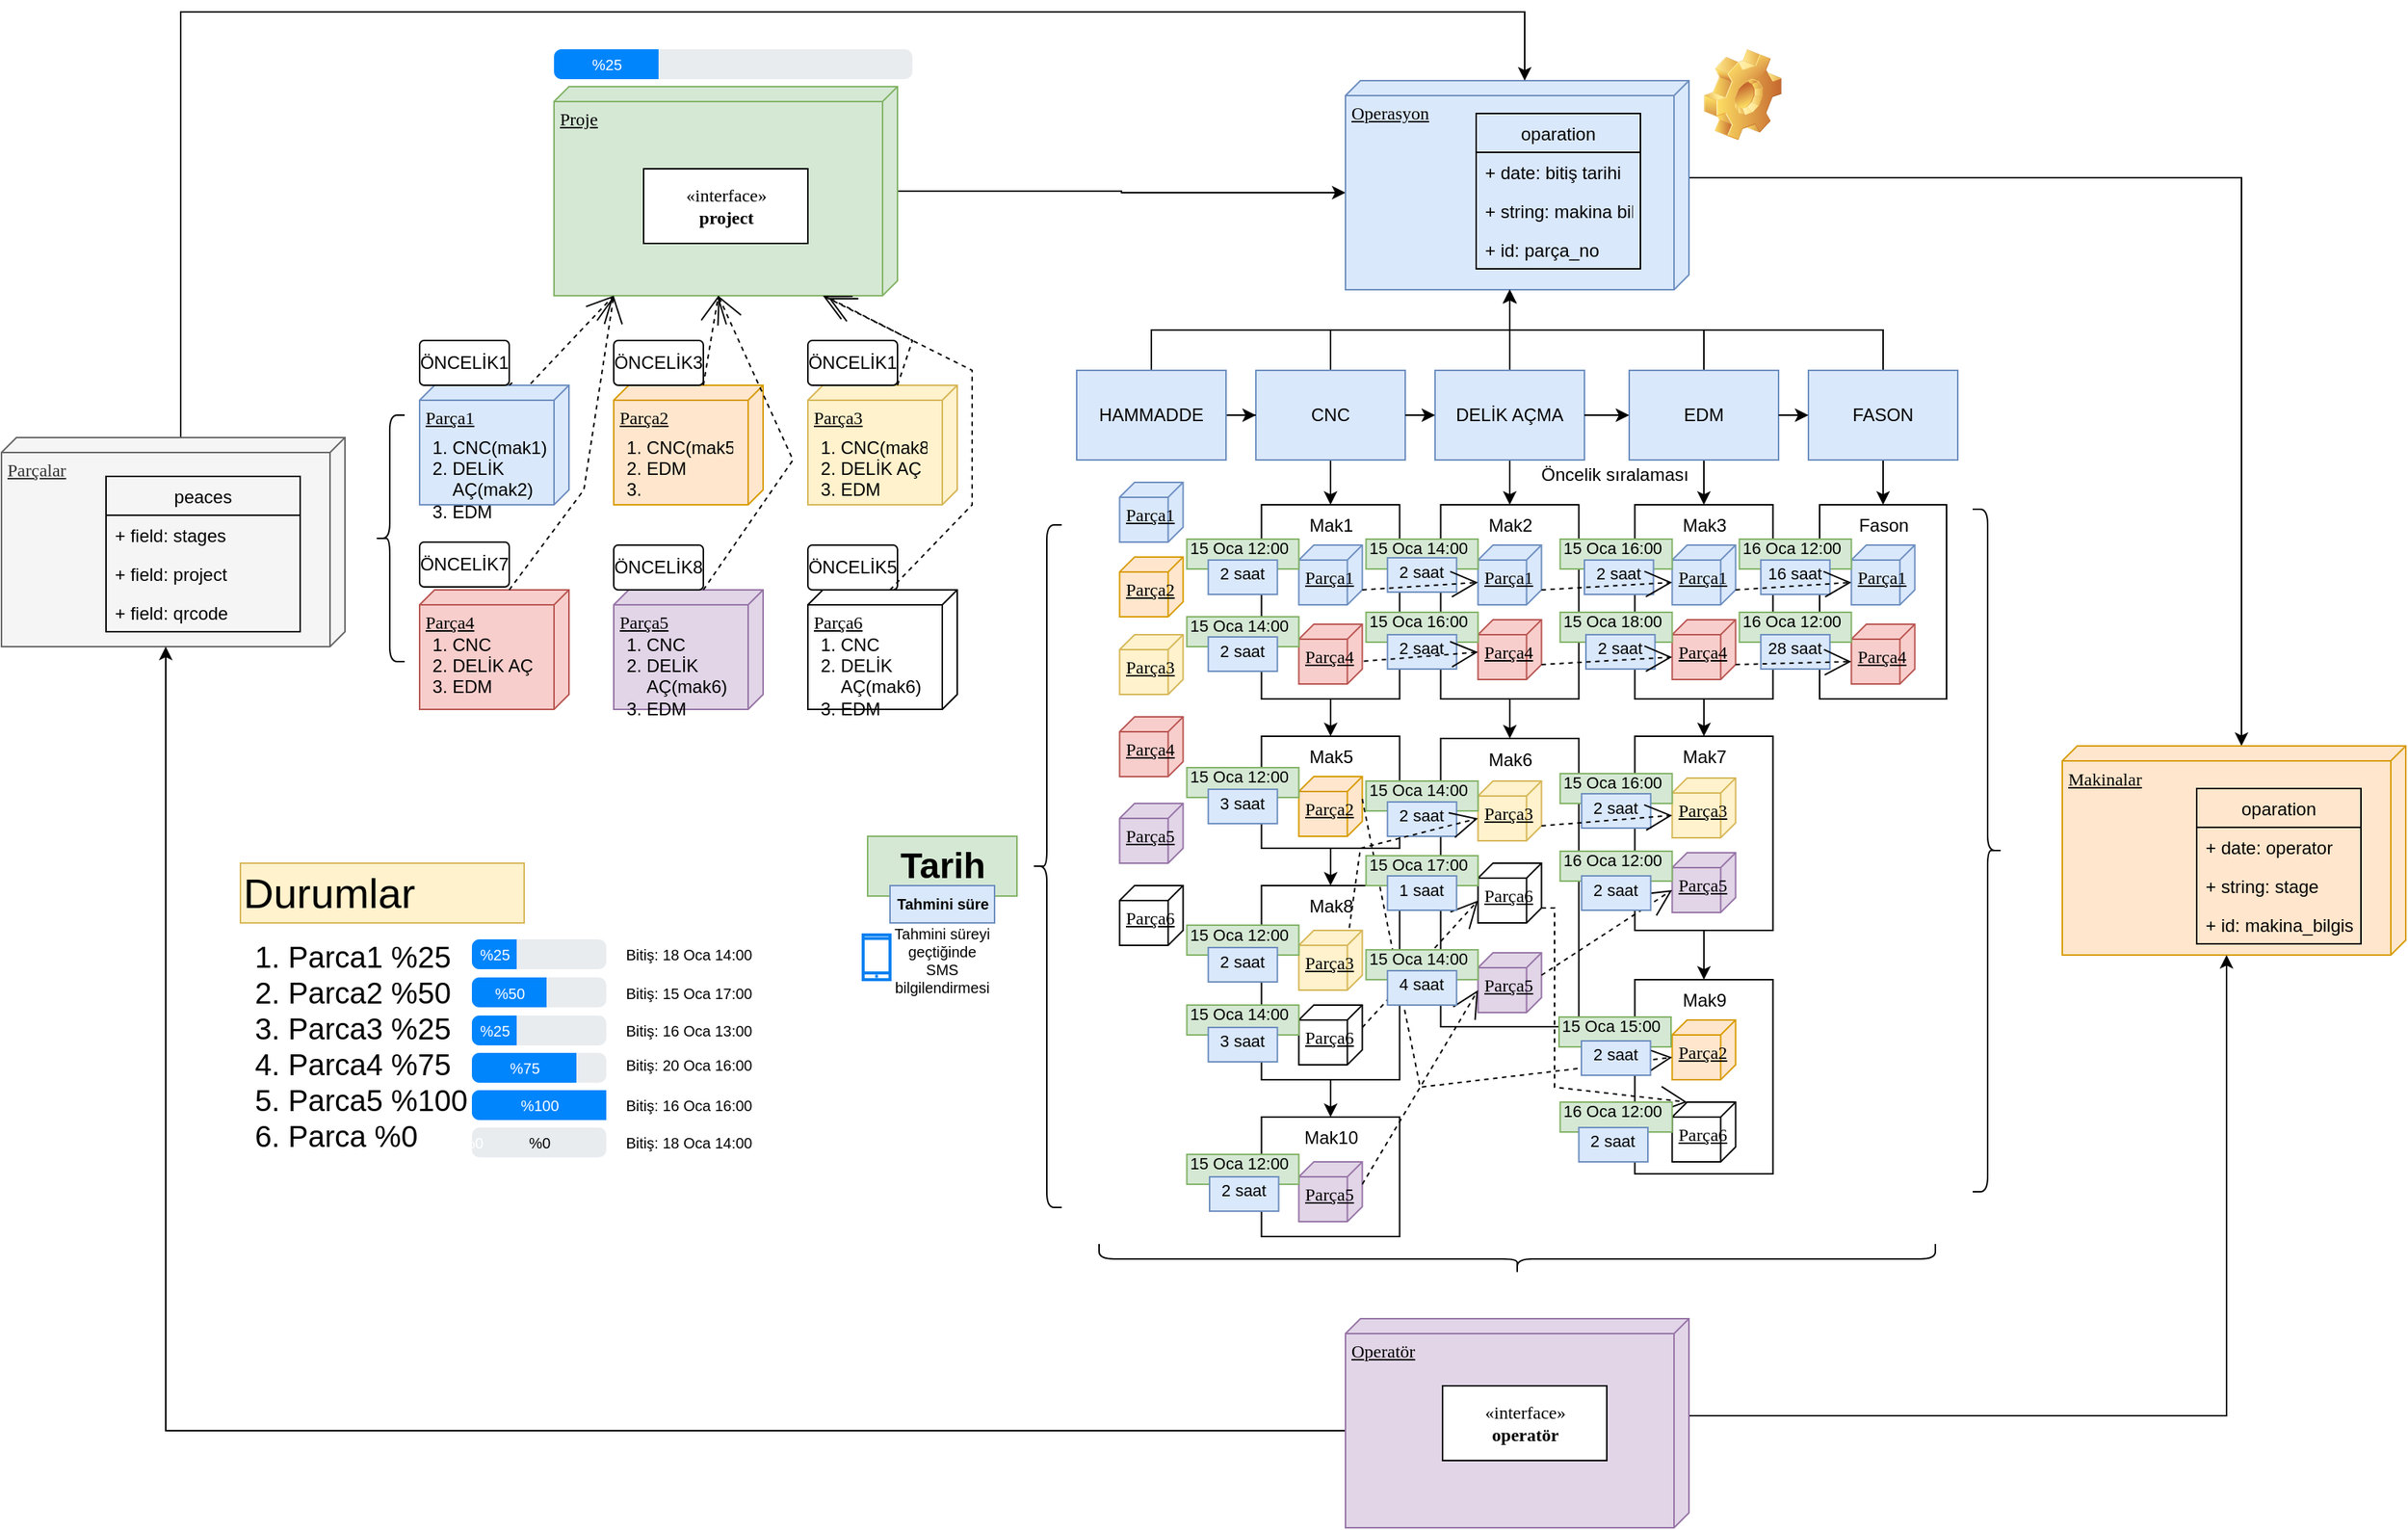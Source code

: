 <mxfile version="18.0.1" type="github">
  <diagram name="Page-1" id="5f0bae14-7c28-e335-631c-24af17079c00">
    <mxGraphModel dx="2824" dy="884" grid="1" gridSize="10" guides="1" tooltips="1" connect="1" arrows="1" fold="1" page="1" pageScale="1" pageWidth="1100" pageHeight="850" background="none" math="0" shadow="0">
      <root>
        <mxCell id="0" />
        <mxCell id="1" parent="0" />
        <mxCell id="MlD1wx-Nhup3MehmvixC-46" style="edgeStyle=orthogonalEdgeStyle;rounded=0;orthogonalLoop=1;jettySize=auto;html=1;entryX=0;entryY=0;entryDx=75;entryDy=230;entryPerimeter=0;" parent="1" source="39150e848f15840c-1" target="EhGMXCnS99L2GmcN4ixf-18" edge="1">
          <mxGeometry relative="1" as="geometry" />
        </mxCell>
        <mxCell id="39150e848f15840c-1" value="Proje" style="verticalAlign=top;align=left;spacingTop=8;spacingLeft=2;spacingRight=12;shape=cube;size=10;direction=south;fontStyle=4;html=1;rounded=0;shadow=0;comic=0;labelBackgroundColor=none;strokeWidth=1;fontFamily=Verdana;fontSize=12;fillColor=#d5e8d4;strokeColor=#82b366;" parent="1" vertex="1">
          <mxGeometry x="120" y="70" width="230" height="140" as="geometry" />
        </mxCell>
        <mxCell id="39150e848f15840c-4" value="&lt;div&gt;«interface»&lt;b&gt;&lt;br&gt;&lt;/b&gt;&lt;/div&gt;&lt;div&gt;&lt;b&gt;project&lt;/b&gt;&lt;/div&gt;" style="html=1;rounded=0;shadow=0;comic=0;labelBackgroundColor=none;strokeWidth=1;fontFamily=Verdana;fontSize=12;align=center;" parent="1" vertex="1">
          <mxGeometry x="180" y="125" width="110" height="50" as="geometry" />
        </mxCell>
        <mxCell id="39150e848f15840c-11" style="edgeStyle=none;rounded=0;html=1;dashed=1;labelBackgroundColor=none;startArrow=none;startFill=0;startSize=8;endArrow=open;endFill=0;endSize=16;fontFamily=Verdana;fontSize=12;exitX=0;exitY=0;exitDx=0;exitDy=40;exitPerimeter=0;" parent="1" source="TKsg7f5eyZNoNTIvAzVv-35" edge="1">
          <mxGeometry relative="1" as="geometry">
            <mxPoint x="160" y="210" as="targetPoint" />
          </mxGeometry>
        </mxCell>
        <mxCell id="EhGMXCnS99L2GmcN4ixf-6" value="&lt;div&gt;Parça1&lt;/div&gt;&lt;div&gt;&lt;pre&gt;&lt;br&gt;&lt;/pre&gt;&lt;/div&gt;" style="verticalAlign=top;align=left;spacingTop=8;spacingLeft=2;spacingRight=12;shape=cube;size=10;direction=south;fontStyle=4;html=1;rounded=0;shadow=0;comic=0;labelBackgroundColor=none;strokeWidth=1;fontFamily=Verdana;fontSize=12;fillColor=#dae8fc;strokeColor=#6c8ebf;" parent="1" vertex="1">
          <mxGeometry x="30" y="270" width="100" height="80" as="geometry" />
        </mxCell>
        <mxCell id="EhGMXCnS99L2GmcN4ixf-7" value="Parça2" style="verticalAlign=top;align=left;spacingTop=8;spacingLeft=2;spacingRight=12;shape=cube;size=10;direction=south;fontStyle=4;html=1;rounded=0;shadow=0;comic=0;labelBackgroundColor=none;strokeWidth=1;fontFamily=Verdana;fontSize=12;fillColor=#ffe6cc;strokeColor=#d79b00;" parent="1" vertex="1">
          <mxGeometry x="160" y="270" width="100" height="80" as="geometry" />
        </mxCell>
        <mxCell id="EhGMXCnS99L2GmcN4ixf-8" value="Parça3" style="verticalAlign=top;align=left;spacingTop=8;spacingLeft=2;spacingRight=12;shape=cube;size=10;direction=south;fontStyle=4;html=1;rounded=0;shadow=0;comic=0;labelBackgroundColor=none;strokeWidth=1;fontFamily=Verdana;fontSize=12;fillColor=#fff2cc;strokeColor=#d6b656;" parent="1" vertex="1">
          <mxGeometry x="290" y="270" width="100" height="80" as="geometry" />
        </mxCell>
        <mxCell id="EhGMXCnS99L2GmcN4ixf-9" value="Parça4" style="verticalAlign=top;align=left;spacingTop=8;spacingLeft=2;spacingRight=12;shape=cube;size=10;direction=south;fontStyle=4;html=1;rounded=0;shadow=0;comic=0;labelBackgroundColor=none;strokeWidth=1;fontFamily=Verdana;fontSize=12;fillColor=#f8cecc;strokeColor=#b85450;" parent="1" vertex="1">
          <mxGeometry x="30" y="407" width="100" height="80" as="geometry" />
        </mxCell>
        <mxCell id="EhGMXCnS99L2GmcN4ixf-10" value="Parça5" style="verticalAlign=top;align=left;spacingTop=8;spacingLeft=2;spacingRight=12;shape=cube;size=10;direction=south;fontStyle=4;html=1;rounded=0;shadow=0;comic=0;labelBackgroundColor=none;strokeWidth=1;fontFamily=Verdana;fontSize=12;fillColor=#e1d5e7;strokeColor=#9673a6;" parent="1" vertex="1">
          <mxGeometry x="160" y="407" width="100" height="80" as="geometry" />
        </mxCell>
        <mxCell id="EhGMXCnS99L2GmcN4ixf-11" value="Parça6" style="verticalAlign=top;align=left;spacingTop=8;spacingLeft=2;spacingRight=12;shape=cube;size=10;direction=south;fontStyle=4;html=1;rounded=0;shadow=0;comic=0;labelBackgroundColor=none;strokeWidth=1;fontFamily=Verdana;fontSize=12;fillColor=none;" parent="1" vertex="1">
          <mxGeometry x="290" y="407" width="100" height="80" as="geometry" />
        </mxCell>
        <mxCell id="EhGMXCnS99L2GmcN4ixf-13" style="edgeStyle=none;rounded=0;html=1;dashed=1;labelBackgroundColor=none;startArrow=none;startFill=0;startSize=8;endArrow=open;endFill=0;endSize=16;fontFamily=Verdana;fontSize=12;exitX=0;exitY=0;exitDx=0;exitDy=40;exitPerimeter=0;entryX=0;entryY=0;entryDx=140;entryDy=120;entryPerimeter=0;" parent="1" source="EhGMXCnS99L2GmcN4ixf-7" target="39150e848f15840c-1" edge="1">
          <mxGeometry relative="1" as="geometry">
            <mxPoint x="90" y="280" as="sourcePoint" />
            <mxPoint x="161.538" y="220.0" as="targetPoint" />
          </mxGeometry>
        </mxCell>
        <mxCell id="EhGMXCnS99L2GmcN4ixf-14" style="edgeStyle=none;rounded=0;html=1;dashed=1;labelBackgroundColor=none;startArrow=none;startFill=0;startSize=8;endArrow=open;endFill=0;endSize=16;fontFamily=Verdana;fontSize=12;exitX=0;exitY=0;exitDx=0;exitDy=40;exitPerimeter=0;entryX=1.01;entryY=0.201;entryDx=0;entryDy=0;entryPerimeter=0;" parent="1" source="EhGMXCnS99L2GmcN4ixf-8" target="39150e848f15840c-1" edge="1">
          <mxGeometry relative="1" as="geometry">
            <mxPoint x="100" y="290" as="sourcePoint" />
            <mxPoint x="171.538" y="230.0" as="targetPoint" />
            <Array as="points">
              <mxPoint x="360" y="240" />
            </Array>
          </mxGeometry>
        </mxCell>
        <mxCell id="EhGMXCnS99L2GmcN4ixf-15" style="edgeStyle=none;rounded=0;html=1;dashed=1;labelBackgroundColor=none;startArrow=none;startFill=0;startSize=8;endArrow=open;endFill=0;endSize=16;fontFamily=Verdana;fontSize=12;exitX=0;exitY=0;exitDx=0;exitDy=40;exitPerimeter=0;" parent="1" source="EhGMXCnS99L2GmcN4ixf-9" edge="1">
          <mxGeometry relative="1" as="geometry">
            <mxPoint x="90" y="280" as="sourcePoint" />
            <mxPoint x="160" y="210" as="targetPoint" />
            <Array as="points">
              <mxPoint x="140" y="340" />
            </Array>
          </mxGeometry>
        </mxCell>
        <mxCell id="EhGMXCnS99L2GmcN4ixf-16" style="edgeStyle=none;rounded=0;html=1;dashed=1;labelBackgroundColor=none;startArrow=none;startFill=0;startSize=8;endArrow=open;endFill=0;endSize=16;fontFamily=Verdana;fontSize=12;exitX=0;exitY=0;exitDx=0;exitDy=40;exitPerimeter=0;entryX=0;entryY=0;entryDx=140;entryDy=120;entryPerimeter=0;" parent="1" source="EhGMXCnS99L2GmcN4ixf-10" target="39150e848f15840c-1" edge="1">
          <mxGeometry relative="1" as="geometry">
            <mxPoint x="100" y="290" as="sourcePoint" />
            <mxPoint x="171.538" y="230.0" as="targetPoint" />
            <Array as="points">
              <mxPoint x="280" y="320" />
            </Array>
          </mxGeometry>
        </mxCell>
        <mxCell id="EhGMXCnS99L2GmcN4ixf-17" style="edgeStyle=none;rounded=0;html=1;dashed=1;labelBackgroundColor=none;startArrow=none;startFill=0;startSize=8;endArrow=open;endFill=0;endSize=16;fontFamily=Verdana;fontSize=12;exitX=0;exitY=0;exitDx=0;exitDy=45;exitPerimeter=0;" parent="1" source="EhGMXCnS99L2GmcN4ixf-11" edge="1">
          <mxGeometry relative="1" as="geometry">
            <mxPoint x="110" y="300" as="sourcePoint" />
            <mxPoint x="300" y="210" as="targetPoint" />
            <Array as="points">
              <mxPoint x="400" y="350" />
              <mxPoint x="400" y="260" />
            </Array>
          </mxGeometry>
        </mxCell>
        <mxCell id="MlD1wx-Nhup3MehmvixC-36" style="edgeStyle=orthogonalEdgeStyle;rounded=0;orthogonalLoop=1;jettySize=auto;html=1;exitX=0;exitY=0;exitDx=65;exitDy=0;exitPerimeter=0;entryX=0;entryY=0;entryDx=0;entryDy=110;entryPerimeter=0;" parent="1" source="EhGMXCnS99L2GmcN4ixf-18" target="EhGMXCnS99L2GmcN4ixf-66" edge="1">
          <mxGeometry relative="1" as="geometry" />
        </mxCell>
        <mxCell id="EhGMXCnS99L2GmcN4ixf-18" value="Operasyon" style="verticalAlign=top;align=left;spacingTop=8;spacingLeft=2;spacingRight=12;shape=cube;size=10;direction=south;fontStyle=4;html=1;rounded=0;shadow=0;comic=0;labelBackgroundColor=none;strokeWidth=1;fontFamily=Verdana;fontSize=12;fillColor=#dae8fc;strokeColor=#6c8ebf;" parent="1" vertex="1">
          <mxGeometry x="650" y="66" width="230" height="140" as="geometry" />
        </mxCell>
        <mxCell id="EhGMXCnS99L2GmcN4ixf-61" style="edgeStyle=orthogonalEdgeStyle;rounded=0;orthogonalLoop=1;jettySize=auto;html=1;exitX=0.5;exitY=0;exitDx=0;exitDy=0;entryX=0;entryY=0;entryDx=140;entryDy=120;entryPerimeter=0;" parent="1" source="EhGMXCnS99L2GmcN4ixf-45" target="EhGMXCnS99L2GmcN4ixf-18" edge="1">
          <mxGeometry relative="1" as="geometry" />
        </mxCell>
        <mxCell id="EhGMXCnS99L2GmcN4ixf-94" style="edgeStyle=elbowEdgeStyle;rounded=0;orthogonalLoop=1;jettySize=auto;elbow=vertical;html=1;exitX=0.5;exitY=1;exitDx=0;exitDy=0;entryX=0.5;entryY=0;entryDx=0;entryDy=0;" parent="1" source="EhGMXCnS99L2GmcN4ixf-45" target="EhGMXCnS99L2GmcN4ixf-68" edge="1">
          <mxGeometry relative="1" as="geometry" />
        </mxCell>
        <mxCell id="EhGMXCnS99L2GmcN4ixf-45" value="CNC" style="whiteSpace=wrap;html=1;align=center;verticalAlign=middle;treeFolding=1;treeMoving=1;fillColor=#dae8fc;strokeColor=#6c8ebf;" parent="1" vertex="1">
          <mxGeometry x="590" y="260" width="100" height="60" as="geometry" />
        </mxCell>
        <mxCell id="EhGMXCnS99L2GmcN4ixf-62" style="edgeStyle=orthogonalEdgeStyle;rounded=0;orthogonalLoop=1;jettySize=auto;html=1;exitX=0.5;exitY=0;exitDx=0;exitDy=0;entryX=0;entryY=0;entryDx=140;entryDy=120;entryPerimeter=0;" parent="1" source="EhGMXCnS99L2GmcN4ixf-46" target="EhGMXCnS99L2GmcN4ixf-18" edge="1">
          <mxGeometry relative="1" as="geometry" />
        </mxCell>
        <mxCell id="EhGMXCnS99L2GmcN4ixf-95" style="edgeStyle=elbowEdgeStyle;rounded=0;orthogonalLoop=1;jettySize=auto;elbow=vertical;html=1;exitX=0.5;exitY=1;exitDx=0;exitDy=0;entryX=0.5;entryY=0;entryDx=0;entryDy=0;" parent="1" source="EhGMXCnS99L2GmcN4ixf-46" target="EhGMXCnS99L2GmcN4ixf-69" edge="1">
          <mxGeometry relative="1" as="geometry" />
        </mxCell>
        <mxCell id="EhGMXCnS99L2GmcN4ixf-46" value="DELİK AÇMA" style="whiteSpace=wrap;html=1;align=center;verticalAlign=middle;treeFolding=1;treeMoving=1;fillColor=#dae8fc;strokeColor=#6c8ebf;" parent="1" vertex="1">
          <mxGeometry x="710" y="260" width="100" height="60" as="geometry" />
        </mxCell>
        <mxCell id="EhGMXCnS99L2GmcN4ixf-63" style="edgeStyle=orthogonalEdgeStyle;rounded=0;orthogonalLoop=1;jettySize=auto;html=1;exitX=0.5;exitY=0;exitDx=0;exitDy=0;entryX=0;entryY=0;entryDx=140;entryDy=120;entryPerimeter=0;" parent="1" source="EhGMXCnS99L2GmcN4ixf-47" target="EhGMXCnS99L2GmcN4ixf-18" edge="1">
          <mxGeometry relative="1" as="geometry" />
        </mxCell>
        <mxCell id="EhGMXCnS99L2GmcN4ixf-96" style="edgeStyle=elbowEdgeStyle;rounded=0;orthogonalLoop=1;jettySize=auto;elbow=vertical;html=1;exitX=0.5;exitY=1;exitDx=0;exitDy=0;entryX=0.5;entryY=0;entryDx=0;entryDy=0;" parent="1" source="EhGMXCnS99L2GmcN4ixf-47" target="EhGMXCnS99L2GmcN4ixf-71" edge="1">
          <mxGeometry relative="1" as="geometry" />
        </mxCell>
        <mxCell id="EhGMXCnS99L2GmcN4ixf-47" value="EDM" style="whiteSpace=wrap;html=1;align=center;verticalAlign=middle;treeFolding=1;treeMoving=1;fillColor=#dae8fc;strokeColor=#6c8ebf;" parent="1" vertex="1">
          <mxGeometry x="840" y="260" width="100" height="60" as="geometry" />
        </mxCell>
        <mxCell id="EhGMXCnS99L2GmcN4ixf-64" style="edgeStyle=orthogonalEdgeStyle;rounded=0;orthogonalLoop=1;jettySize=auto;html=1;exitX=0.5;exitY=0;exitDx=0;exitDy=0;entryX=0;entryY=0;entryDx=140;entryDy=120;entryPerimeter=0;" parent="1" source="EhGMXCnS99L2GmcN4ixf-48" target="EhGMXCnS99L2GmcN4ixf-18" edge="1">
          <mxGeometry relative="1" as="geometry" />
        </mxCell>
        <mxCell id="EhGMXCnS99L2GmcN4ixf-97" style="edgeStyle=elbowEdgeStyle;rounded=0;orthogonalLoop=1;jettySize=auto;elbow=vertical;html=1;exitX=0.5;exitY=1;exitDx=0;exitDy=0;" parent="1" source="EhGMXCnS99L2GmcN4ixf-48" target="EhGMXCnS99L2GmcN4ixf-72" edge="1">
          <mxGeometry relative="1" as="geometry" />
        </mxCell>
        <mxCell id="EhGMXCnS99L2GmcN4ixf-48" value="FASON" style="whiteSpace=wrap;html=1;align=center;verticalAlign=middle;treeFolding=1;treeMoving=1;fillColor=#dae8fc;strokeColor=#6c8ebf;" parent="1" vertex="1">
          <mxGeometry x="960" y="260" width="100" height="60" as="geometry" />
        </mxCell>
        <mxCell id="EhGMXCnS99L2GmcN4ixf-53" value="" style="endArrow=classic;html=1;rounded=0;exitX=1;exitY=0.5;exitDx=0;exitDy=0;entryX=0;entryY=0.5;entryDx=0;entryDy=0;" parent="1" source="EhGMXCnS99L2GmcN4ixf-45" target="EhGMXCnS99L2GmcN4ixf-46" edge="1">
          <mxGeometry width="50" height="50" relative="1" as="geometry">
            <mxPoint x="600" y="340" as="sourcePoint" />
            <mxPoint x="650" y="290" as="targetPoint" />
          </mxGeometry>
        </mxCell>
        <mxCell id="EhGMXCnS99L2GmcN4ixf-54" value="" style="endArrow=classic;html=1;rounded=0;exitX=1;exitY=0.5;exitDx=0;exitDy=0;entryX=0;entryY=0.5;entryDx=0;entryDy=0;" parent="1" source="EhGMXCnS99L2GmcN4ixf-46" target="EhGMXCnS99L2GmcN4ixf-47" edge="1">
          <mxGeometry width="50" height="50" relative="1" as="geometry">
            <mxPoint x="810" y="340" as="sourcePoint" />
            <mxPoint x="860" y="290" as="targetPoint" />
          </mxGeometry>
        </mxCell>
        <mxCell id="EhGMXCnS99L2GmcN4ixf-55" value="" style="endArrow=classic;html=1;rounded=0;exitX=1;exitY=0.5;exitDx=0;exitDy=0;" parent="1" source="EhGMXCnS99L2GmcN4ixf-47" edge="1">
          <mxGeometry width="50" height="50" relative="1" as="geometry">
            <mxPoint x="940" y="350" as="sourcePoint" />
            <mxPoint x="960" y="290" as="targetPoint" />
          </mxGeometry>
        </mxCell>
        <mxCell id="EhGMXCnS99L2GmcN4ixf-65" value="Öncelik sıralaması" style="text;html=1;align=center;verticalAlign=middle;resizable=0;points=[];autosize=1;strokeColor=none;fillColor=none;" parent="1" vertex="1">
          <mxGeometry x="770" y="320" width="120" height="20" as="geometry" />
        </mxCell>
        <mxCell id="EhGMXCnS99L2GmcN4ixf-66" value="Makinalar" style="verticalAlign=top;align=left;spacingTop=8;spacingLeft=2;spacingRight=12;shape=cube;size=10;direction=south;fontStyle=4;html=1;rounded=0;shadow=0;comic=0;labelBackgroundColor=none;strokeWidth=1;fontFamily=Verdana;fontSize=12;fillColor=#ffe6cc;strokeColor=#d79b00;" parent="1" vertex="1">
          <mxGeometry x="1130" y="511.5" width="230" height="140" as="geometry" />
        </mxCell>
        <mxCell id="EhGMXCnS99L2GmcN4ixf-82" style="edgeStyle=orthogonalEdgeStyle;rounded=0;orthogonalLoop=1;jettySize=auto;html=1;entryX=0.5;entryY=0;entryDx=0;entryDy=0;verticalAlign=top;" parent="1" source="EhGMXCnS99L2GmcN4ixf-68" target="EhGMXCnS99L2GmcN4ixf-74" edge="1">
          <mxGeometry relative="1" as="geometry" />
        </mxCell>
        <mxCell id="EhGMXCnS99L2GmcN4ixf-68" value="Mak1" style="html=1;align=center;verticalAlign=top;" parent="1" vertex="1">
          <mxGeometry x="593.75" y="350" width="92.5" height="130" as="geometry" />
        </mxCell>
        <mxCell id="EhGMXCnS99L2GmcN4ixf-81" style="edgeStyle=orthogonalEdgeStyle;rounded=0;orthogonalLoop=1;jettySize=auto;html=1;verticalAlign=top;" parent="1" source="EhGMXCnS99L2GmcN4ixf-69" target="EhGMXCnS99L2GmcN4ixf-73" edge="1">
          <mxGeometry relative="1" as="geometry" />
        </mxCell>
        <mxCell id="EhGMXCnS99L2GmcN4ixf-69" value="Mak2" style="html=1;verticalAlign=top;" parent="1" vertex="1">
          <mxGeometry x="713.75" y="350" width="92.5" height="130" as="geometry" />
        </mxCell>
        <mxCell id="EhGMXCnS99L2GmcN4ixf-85" style="edgeStyle=orthogonalEdgeStyle;rounded=0;orthogonalLoop=1;jettySize=auto;html=1;entryX=0.5;entryY=0;entryDx=0;entryDy=0;verticalAlign=top;" parent="1" source="EhGMXCnS99L2GmcN4ixf-71" target="EhGMXCnS99L2GmcN4ixf-77" edge="1">
          <mxGeometry relative="1" as="geometry" />
        </mxCell>
        <mxCell id="EhGMXCnS99L2GmcN4ixf-71" value="Mak3" style="html=1;verticalAlign=top;" parent="1" vertex="1">
          <mxGeometry x="843.75" y="350" width="92.5" height="130" as="geometry" />
        </mxCell>
        <mxCell id="EhGMXCnS99L2GmcN4ixf-72" value="Fason" style="html=1;verticalAlign=top;" parent="1" vertex="1">
          <mxGeometry x="967.5" y="350" width="85" height="130" as="geometry" />
        </mxCell>
        <mxCell id="EhGMXCnS99L2GmcN4ixf-73" value="Mak6" style="html=1;verticalAlign=top;" parent="1" vertex="1">
          <mxGeometry x="713.75" y="506.5" width="92.5" height="193" as="geometry" />
        </mxCell>
        <mxCell id="EhGMXCnS99L2GmcN4ixf-83" style="edgeStyle=orthogonalEdgeStyle;rounded=0;orthogonalLoop=1;jettySize=auto;html=1;entryX=0.5;entryY=0;entryDx=0;entryDy=0;verticalAlign=top;" parent="1" source="EhGMXCnS99L2GmcN4ixf-74" target="EhGMXCnS99L2GmcN4ixf-75" edge="1">
          <mxGeometry relative="1" as="geometry" />
        </mxCell>
        <mxCell id="EhGMXCnS99L2GmcN4ixf-74" value="Mak5" style="html=1;verticalAlign=top;" parent="1" vertex="1">
          <mxGeometry x="593.75" y="505" width="92.5" height="75" as="geometry" />
        </mxCell>
        <mxCell id="EhGMXCnS99L2GmcN4ixf-84" style="edgeStyle=orthogonalEdgeStyle;rounded=0;orthogonalLoop=1;jettySize=auto;html=1;entryX=0.5;entryY=0;entryDx=0;entryDy=0;verticalAlign=top;" parent="1" source="EhGMXCnS99L2GmcN4ixf-75" target="EhGMXCnS99L2GmcN4ixf-76" edge="1">
          <mxGeometry relative="1" as="geometry" />
        </mxCell>
        <mxCell id="EhGMXCnS99L2GmcN4ixf-75" value="Mak8" style="html=1;verticalAlign=top;" parent="1" vertex="1">
          <mxGeometry x="593.75" y="605" width="92.5" height="130" as="geometry" />
        </mxCell>
        <mxCell id="EhGMXCnS99L2GmcN4ixf-76" value="Mak10" style="html=1;verticalAlign=top;" parent="1" vertex="1">
          <mxGeometry x="593.75" y="760" width="92.5" height="80" as="geometry" />
        </mxCell>
        <mxCell id="EhGMXCnS99L2GmcN4ixf-86" style="edgeStyle=orthogonalEdgeStyle;rounded=0;orthogonalLoop=1;jettySize=auto;html=1;entryX=0.5;entryY=0;entryDx=0;entryDy=0;verticalAlign=top;" parent="1" source="EhGMXCnS99L2GmcN4ixf-77" target="EhGMXCnS99L2GmcN4ixf-78" edge="1">
          <mxGeometry relative="1" as="geometry" />
        </mxCell>
        <mxCell id="EhGMXCnS99L2GmcN4ixf-77" value="Mak7" style="html=1;verticalAlign=top;" parent="1" vertex="1">
          <mxGeometry x="843.75" y="505" width="92.5" height="130" as="geometry" />
        </mxCell>
        <mxCell id="EhGMXCnS99L2GmcN4ixf-78" value="Mak9" style="html=1;verticalAlign=top;" parent="1" vertex="1">
          <mxGeometry x="843.75" y="668" width="92.5" height="130" as="geometry" />
        </mxCell>
        <mxCell id="EhGMXCnS99L2GmcN4ixf-99" value="&lt;ol&gt;&lt;li&gt;CNC(mak1)&lt;/li&gt;&lt;li&gt;DELİK AÇ(mak2)&lt;br&gt;&lt;/li&gt;&lt;li&gt;EDM&lt;br&gt;&lt;/li&gt;&lt;/ol&gt;" style="text;strokeColor=none;fillColor=none;html=1;whiteSpace=wrap;verticalAlign=middle;overflow=hidden;" parent="1" vertex="1">
          <mxGeometry x="10" y="290" width="110" height="70" as="geometry" />
        </mxCell>
        <mxCell id="EhGMXCnS99L2GmcN4ixf-100" value="&lt;ol&gt;&lt;li&gt;CNC(mak5)&lt;/li&gt;&lt;li&gt;EDM&lt;/li&gt;&lt;li&gt;&lt;br&gt;&lt;/li&gt;&lt;/ol&gt;" style="text;strokeColor=none;fillColor=none;html=1;whiteSpace=wrap;verticalAlign=middle;overflow=hidden;" parent="1" vertex="1">
          <mxGeometry x="140" y="290" width="100" height="70" as="geometry" />
        </mxCell>
        <mxCell id="EhGMXCnS99L2GmcN4ixf-105" value="&lt;ol&gt;&lt;li&gt;CNC(mak8)&lt;/li&gt;&lt;li&gt;DELİK AÇ&lt;br&gt;&lt;/li&gt;&lt;li&gt;EDM&lt;br&gt;&lt;/li&gt;&lt;/ol&gt;" style="text;strokeColor=none;fillColor=none;html=1;whiteSpace=wrap;verticalAlign=middle;overflow=hidden;" parent="1" vertex="1">
          <mxGeometry x="270" y="290" width="100" height="70" as="geometry" />
        </mxCell>
        <mxCell id="EhGMXCnS99L2GmcN4ixf-107" value="&lt;ol&gt;&lt;li&gt;CNC&lt;/li&gt;&lt;li&gt;DELİK AÇ&lt;br&gt;&lt;/li&gt;&lt;li&gt;EDM&lt;br&gt;&lt;/li&gt;&lt;/ol&gt;" style="text;strokeColor=none;fillColor=none;html=1;whiteSpace=wrap;verticalAlign=middle;overflow=hidden;" parent="1" vertex="1">
          <mxGeometry x="10" y="422" width="100" height="70" as="geometry" />
        </mxCell>
        <mxCell id="EhGMXCnS99L2GmcN4ixf-108" value="&lt;ol&gt;&lt;li&gt;CNC&lt;/li&gt;&lt;li&gt;DELİK AÇ(mak6)&lt;br&gt;&lt;/li&gt;&lt;li&gt;EDM&lt;br&gt;&lt;/li&gt;&lt;/ol&gt;" style="text;strokeColor=none;fillColor=none;html=1;whiteSpace=wrap;verticalAlign=middle;overflow=hidden;" parent="1" vertex="1">
          <mxGeometry x="140" y="422" width="100" height="70" as="geometry" />
        </mxCell>
        <mxCell id="EhGMXCnS99L2GmcN4ixf-109" value="&lt;ol&gt;&lt;li&gt;CNC&lt;/li&gt;&lt;li&gt;DELİK AÇ(mak6)&lt;br&gt;&lt;/li&gt;&lt;li&gt;EDM&lt;br&gt;&lt;/li&gt;&lt;/ol&gt;" style="text;strokeColor=none;fillColor=none;html=1;whiteSpace=wrap;verticalAlign=middle;overflow=hidden;" parent="1" vertex="1">
          <mxGeometry x="270" y="422" width="100" height="70" as="geometry" />
        </mxCell>
        <mxCell id="MlD1wx-Nhup3MehmvixC-1" value="" style="shape=curlyBracket;whiteSpace=wrap;html=1;rounded=1;" parent="1" vertex="1">
          <mxGeometry y="290" width="20" height="165" as="geometry" />
        </mxCell>
        <mxCell id="MlD1wx-Nhup3MehmvixC-26" style="edgeStyle=orthogonalEdgeStyle;rounded=0;orthogonalLoop=1;jettySize=auto;html=1;exitX=0;exitY=0;exitDx=0;exitDy=110;exitPerimeter=0;entryX=0;entryY=0;entryDx=0;entryDy=110;entryPerimeter=0;" parent="1" source="MlD1wx-Nhup3MehmvixC-2" target="EhGMXCnS99L2GmcN4ixf-18" edge="1">
          <mxGeometry relative="1" as="geometry">
            <mxPoint x="860" y="40" as="targetPoint" />
            <Array as="points">
              <mxPoint x="-130" y="20" />
              <mxPoint x="770" y="20" />
            </Array>
          </mxGeometry>
        </mxCell>
        <mxCell id="MlD1wx-Nhup3MehmvixC-2" value="Parçalar" style="verticalAlign=top;align=left;spacingTop=8;spacingLeft=2;spacingRight=12;shape=cube;size=10;direction=south;fontStyle=4;html=1;rounded=0;shadow=0;comic=0;labelBackgroundColor=none;strokeWidth=1;fontFamily=Verdana;fontSize=12;fillColor=#f5f5f5;strokeColor=#666666;fontColor=#333333;" parent="1" vertex="1">
          <mxGeometry x="-250" y="305" width="230" height="140" as="geometry" />
        </mxCell>
        <mxCell id="MlD1wx-Nhup3MehmvixC-5" value="&lt;div&gt;Parça1&lt;/div&gt;&lt;div&gt;&lt;pre&gt;&lt;br&gt;&lt;/pre&gt;&lt;/div&gt;" style="verticalAlign=top;align=left;spacingTop=8;spacingLeft=2;spacingRight=12;shape=cube;size=10;direction=south;fontStyle=4;html=1;rounded=0;shadow=0;comic=0;labelBackgroundColor=none;strokeWidth=1;fontFamily=Verdana;fontSize=12;fillColor=#dae8fc;strokeColor=#6c8ebf;" parent="1" vertex="1">
          <mxGeometry x="498.75" y="335" width="42.5" height="40" as="geometry" />
        </mxCell>
        <mxCell id="MlD1wx-Nhup3MehmvixC-6" value="Parça2" style="verticalAlign=top;align=left;spacingTop=8;spacingLeft=2;spacingRight=12;shape=cube;size=10;direction=south;fontStyle=4;html=1;rounded=0;shadow=0;comic=0;labelBackgroundColor=none;strokeWidth=1;fontFamily=Verdana;fontSize=12;fillColor=#ffe6cc;strokeColor=#d79b00;" parent="1" vertex="1">
          <mxGeometry x="498.75" y="385" width="42.5" height="40" as="geometry" />
        </mxCell>
        <mxCell id="MlD1wx-Nhup3MehmvixC-13" style="edgeStyle=orthogonalEdgeStyle;rounded=0;orthogonalLoop=1;jettySize=auto;html=1;entryX=0;entryY=0.5;entryDx=0;entryDy=0;" parent="1" source="MlD1wx-Nhup3MehmvixC-12" target="EhGMXCnS99L2GmcN4ixf-45" edge="1">
          <mxGeometry relative="1" as="geometry" />
        </mxCell>
        <mxCell id="MlD1wx-Nhup3MehmvixC-14" style="edgeStyle=orthogonalEdgeStyle;rounded=0;orthogonalLoop=1;jettySize=auto;html=1;exitX=0.5;exitY=0;exitDx=0;exitDy=0;entryX=0;entryY=0;entryDx=140;entryDy=120.0;entryPerimeter=0;" parent="1" source="MlD1wx-Nhup3MehmvixC-12" target="EhGMXCnS99L2GmcN4ixf-18" edge="1">
          <mxGeometry relative="1" as="geometry" />
        </mxCell>
        <mxCell id="MlD1wx-Nhup3MehmvixC-12" value="HAMMADDE" style="whiteSpace=wrap;html=1;align=center;verticalAlign=middle;treeFolding=1;treeMoving=1;fillColor=#dae8fc;strokeColor=#6c8ebf;" parent="1" vertex="1">
          <mxGeometry x="470" y="260" width="100" height="60" as="geometry" />
        </mxCell>
        <mxCell id="MlD1wx-Nhup3MehmvixC-44" style="edgeStyle=orthogonalEdgeStyle;rounded=0;orthogonalLoop=1;jettySize=auto;html=1;exitX=0;exitY=0;exitDx=65;exitDy=0;exitPerimeter=0;entryX=0;entryY=0;entryDx=140;entryDy=120;entryPerimeter=0;" parent="1" source="MlD1wx-Nhup3MehmvixC-15" target="EhGMXCnS99L2GmcN4ixf-66" edge="1">
          <mxGeometry relative="1" as="geometry" />
        </mxCell>
        <mxCell id="TKsg7f5eyZNoNTIvAzVv-33" style="edgeStyle=orthogonalEdgeStyle;rounded=0;orthogonalLoop=1;jettySize=auto;html=1;exitX=0;exitY=0;exitDx=75;exitDy=230;exitPerimeter=0;fontSize=10;fontColor=none;entryX=0;entryY=0;entryDx=140;entryDy=120;entryPerimeter=0;" edge="1" parent="1" source="MlD1wx-Nhup3MehmvixC-15" target="MlD1wx-Nhup3MehmvixC-2">
          <mxGeometry relative="1" as="geometry">
            <mxPoint x="-100" y="520" as="targetPoint" />
          </mxGeometry>
        </mxCell>
        <mxCell id="MlD1wx-Nhup3MehmvixC-15" value="Operatör" style="verticalAlign=top;align=left;spacingTop=8;spacingLeft=2;spacingRight=12;shape=cube;size=10;direction=south;fontStyle=4;html=1;rounded=0;shadow=0;comic=0;labelBackgroundColor=none;strokeWidth=1;fontFamily=Verdana;fontSize=12;fillColor=#e1d5e7;strokeColor=#9673a6;" parent="1" vertex="1">
          <mxGeometry x="650" y="895" width="230" height="140" as="geometry" />
        </mxCell>
        <mxCell id="MlD1wx-Nhup3MehmvixC-17" value="" style="shape=curlyBracket;whiteSpace=wrap;html=1;rounded=1;flipH=1;" parent="1" vertex="1">
          <mxGeometry x="1070" y="353" width="20" height="457" as="geometry" />
        </mxCell>
        <mxCell id="MlD1wx-Nhup3MehmvixC-18" value="&lt;div&gt;«interface»&lt;b&gt;&lt;br&gt;&lt;/b&gt;&lt;/div&gt;&lt;div&gt;&lt;b&gt;operatör&lt;/b&gt;&lt;/div&gt;" style="html=1;rounded=0;shadow=0;comic=0;labelBackgroundColor=none;strokeWidth=1;fontFamily=Verdana;fontSize=12;align=center;" parent="1" vertex="1">
          <mxGeometry x="715" y="940" width="110" height="50" as="geometry" />
        </mxCell>
        <mxCell id="MlD1wx-Nhup3MehmvixC-25" value="ÖNCELİK1" style="rounded=1;arcSize=10;whiteSpace=wrap;html=1;align=center;fillColor=none;" parent="1" vertex="1">
          <mxGeometry x="30" y="240" width="60" height="30" as="geometry" />
        </mxCell>
        <mxCell id="MlD1wx-Nhup3MehmvixC-28" value="peaces" style="swimlane;fontStyle=0;childLayout=stackLayout;horizontal=1;startSize=26;fillColor=none;horizontalStack=0;resizeParent=1;resizeParentMax=0;resizeLast=0;collapsible=1;marginBottom=0;" parent="1" vertex="1">
          <mxGeometry x="-180" y="331" width="130" height="104" as="geometry" />
        </mxCell>
        <mxCell id="MlD1wx-Nhup3MehmvixC-29" value="+ field: stages" style="text;strokeColor=none;fillColor=none;align=left;verticalAlign=top;spacingLeft=4;spacingRight=4;overflow=hidden;rotatable=0;points=[[0,0.5],[1,0.5]];portConstraint=eastwest;" parent="MlD1wx-Nhup3MehmvixC-28" vertex="1">
          <mxGeometry y="26" width="130" height="26" as="geometry" />
        </mxCell>
        <mxCell id="MlD1wx-Nhup3MehmvixC-30" value="+ field: project" style="text;strokeColor=none;fillColor=none;align=left;verticalAlign=top;spacingLeft=4;spacingRight=4;overflow=hidden;rotatable=0;points=[[0,0.5],[1,0.5]];portConstraint=eastwest;" parent="MlD1wx-Nhup3MehmvixC-28" vertex="1">
          <mxGeometry y="52" width="130" height="26" as="geometry" />
        </mxCell>
        <mxCell id="MlD1wx-Nhup3MehmvixC-31" value="+ field: qrcode " style="text;strokeColor=none;fillColor=none;align=left;verticalAlign=top;spacingLeft=4;spacingRight=4;overflow=hidden;rotatable=0;points=[[0,0.5],[1,0.5]];portConstraint=eastwest;" parent="MlD1wx-Nhup3MehmvixC-28" vertex="1">
          <mxGeometry y="78" width="130" height="26" as="geometry" />
        </mxCell>
        <mxCell id="MlD1wx-Nhup3MehmvixC-32" value="oparation" style="swimlane;fontStyle=0;childLayout=stackLayout;horizontal=1;startSize=26;fillColor=none;horizontalStack=0;resizeParent=1;resizeParentMax=0;resizeLast=0;collapsible=1;marginBottom=0;" parent="1" vertex="1">
          <mxGeometry x="737.5" y="88" width="110" height="104" as="geometry" />
        </mxCell>
        <mxCell id="MlD1wx-Nhup3MehmvixC-33" value="+ date: bitiş tarihi" style="text;strokeColor=none;fillColor=none;align=left;verticalAlign=top;spacingLeft=4;spacingRight=4;overflow=hidden;rotatable=0;points=[[0,0.5],[1,0.5]];portConstraint=eastwest;" parent="MlD1wx-Nhup3MehmvixC-32" vertex="1">
          <mxGeometry y="26" width="110" height="26" as="geometry" />
        </mxCell>
        <mxCell id="MlD1wx-Nhup3MehmvixC-34" value="+ string: makina bilgisi" style="text;strokeColor=none;fillColor=none;align=left;verticalAlign=top;spacingLeft=4;spacingRight=4;overflow=hidden;rotatable=0;points=[[0,0.5],[1,0.5]];portConstraint=eastwest;" parent="MlD1wx-Nhup3MehmvixC-32" vertex="1">
          <mxGeometry y="52" width="110" height="26" as="geometry" />
        </mxCell>
        <mxCell id="MlD1wx-Nhup3MehmvixC-35" value="+ id: parça_no" style="text;strokeColor=none;fillColor=none;align=left;verticalAlign=top;spacingLeft=4;spacingRight=4;overflow=hidden;rotatable=0;points=[[0,0.5],[1,0.5]];portConstraint=eastwest;" parent="MlD1wx-Nhup3MehmvixC-32" vertex="1">
          <mxGeometry y="78" width="110" height="26" as="geometry" />
        </mxCell>
        <mxCell id="MlD1wx-Nhup3MehmvixC-37" value="ÖNCELİK3" style="rounded=1;arcSize=10;whiteSpace=wrap;html=1;align=center;fillColor=none;" parent="1" vertex="1">
          <mxGeometry x="160" y="240" width="60" height="30" as="geometry" />
        </mxCell>
        <mxCell id="MlD1wx-Nhup3MehmvixC-38" value="ÖNCELİK1" style="rounded=1;arcSize=10;whiteSpace=wrap;html=1;align=center;fillColor=none;" parent="1" vertex="1">
          <mxGeometry x="290" y="240" width="60" height="30" as="geometry" />
        </mxCell>
        <mxCell id="MlD1wx-Nhup3MehmvixC-39" value="ÖNCELİK7" style="rounded=1;arcSize=10;whiteSpace=wrap;html=1;align=center;fillColor=none;" parent="1" vertex="1">
          <mxGeometry x="30" y="375" width="60" height="30" as="geometry" />
        </mxCell>
        <mxCell id="MlD1wx-Nhup3MehmvixC-40" value="ÖNCELİK8" style="rounded=1;arcSize=10;whiteSpace=wrap;html=1;align=center;fillColor=none;" parent="1" vertex="1">
          <mxGeometry x="160" y="377" width="60" height="30" as="geometry" />
        </mxCell>
        <mxCell id="MlD1wx-Nhup3MehmvixC-41" value="ÖNCELİK5" style="rounded=1;arcSize=10;whiteSpace=wrap;html=1;align=center;fillColor=none;" parent="1" vertex="1">
          <mxGeometry x="290" y="377" width="60" height="30" as="geometry" />
        </mxCell>
        <mxCell id="MlD1wx-Nhup3MehmvixC-42" value="" style="shape=curlyBracket;whiteSpace=wrap;html=1;rounded=1;flipH=1;rotation=90;" parent="1" vertex="1">
          <mxGeometry x="755" y="575" width="20" height="560" as="geometry" />
        </mxCell>
        <mxCell id="MlD1wx-Nhup3MehmvixC-47" value="Parça3" style="verticalAlign=top;align=left;spacingTop=8;spacingLeft=2;spacingRight=12;shape=cube;size=10;direction=south;fontStyle=4;html=1;rounded=0;shadow=0;comic=0;labelBackgroundColor=none;strokeWidth=1;fontFamily=Verdana;fontSize=12;fillColor=#fff2cc;strokeColor=#d6b656;" parent="1" vertex="1">
          <mxGeometry x="618.75" y="635" width="42.5" height="40" as="geometry" />
        </mxCell>
        <mxCell id="MlD1wx-Nhup3MehmvixC-48" value="Parça4" style="verticalAlign=top;align=left;spacingTop=8;spacingLeft=2;spacingRight=12;shape=cube;size=10;direction=south;fontStyle=4;html=1;rounded=0;shadow=0;comic=0;labelBackgroundColor=none;strokeWidth=1;fontFamily=Verdana;fontSize=12;fillColor=#f8cecc;strokeColor=#b85450;" parent="1" vertex="1">
          <mxGeometry x="498.75" y="492" width="42.5" height="40" as="geometry" />
        </mxCell>
        <mxCell id="MlD1wx-Nhup3MehmvixC-49" value="Parça5" style="verticalAlign=top;align=left;spacingTop=8;spacingLeft=2;spacingRight=12;shape=cube;size=10;direction=south;fontStyle=4;html=1;rounded=0;shadow=0;comic=0;labelBackgroundColor=none;strokeWidth=1;fontFamily=Verdana;fontSize=12;fillColor=#e1d5e7;strokeColor=#9673a6;" parent="1" vertex="1">
          <mxGeometry x="498.75" y="550" width="42.5" height="40" as="geometry" />
        </mxCell>
        <mxCell id="MlD1wx-Nhup3MehmvixC-50" value="Parça6" style="verticalAlign=top;align=left;spacingTop=8;spacingLeft=2;spacingRight=12;shape=cube;size=10;direction=south;fontStyle=4;html=1;rounded=0;shadow=0;comic=0;labelBackgroundColor=none;strokeWidth=1;fontFamily=Verdana;fontSize=12;fillColor=none;" parent="1" vertex="1">
          <mxGeometry x="498.75" y="605" width="42.5" height="40" as="geometry" />
        </mxCell>
        <mxCell id="MlD1wx-Nhup3MehmvixC-51" value="" style="shape=image;html=1;verticalLabelPosition=bottom;verticalAlign=top;imageAspect=1;aspect=fixed;image=img/clipart/Gear_128x128.png" parent="1" vertex="1">
          <mxGeometry x="890" y="45" width="52" height="61" as="geometry" />
        </mxCell>
        <mxCell id="EjusE_510JPRwOzll44G-1" value="&lt;div&gt;Parça1&lt;/div&gt;&lt;div&gt;&lt;pre&gt;&lt;br&gt;&lt;/pre&gt;&lt;/div&gt;" style="verticalAlign=top;align=left;spacingTop=8;spacingLeft=2;spacingRight=12;shape=cube;size=10;direction=south;fontStyle=4;html=1;rounded=0;shadow=0;comic=0;labelBackgroundColor=none;strokeWidth=1;fontFamily=Verdana;fontSize=12;fillColor=#dae8fc;strokeColor=#6c8ebf;" parent="1" vertex="1">
          <mxGeometry x="618.75" y="377" width="42.5" height="40" as="geometry" />
        </mxCell>
        <mxCell id="EjusE_510JPRwOzll44G-3" value="Parça3" style="verticalAlign=top;align=left;spacingTop=8;spacingLeft=2;spacingRight=12;shape=cube;size=10;direction=south;fontStyle=4;html=1;rounded=0;shadow=0;comic=0;labelBackgroundColor=none;strokeWidth=1;fontFamily=Verdana;fontSize=12;fillColor=#fff2cc;strokeColor=#d6b656;" parent="1" vertex="1">
          <mxGeometry x="498.75" y="437" width="42.5" height="40" as="geometry" />
        </mxCell>
        <mxCell id="EjusE_510JPRwOzll44G-5" value="Parça4" style="verticalAlign=top;align=left;spacingTop=8;spacingLeft=2;spacingRight=12;shape=cube;size=10;direction=south;fontStyle=4;html=1;rounded=0;shadow=0;comic=0;labelBackgroundColor=none;strokeWidth=1;fontFamily=Verdana;fontSize=12;fillColor=#f8cecc;strokeColor=#b85450;" parent="1" vertex="1">
          <mxGeometry x="618.75" y="430" width="42.5" height="40" as="geometry" />
        </mxCell>
        <mxCell id="EjusE_510JPRwOzll44G-6" value="Parça2" style="verticalAlign=top;align=left;spacingTop=8;spacingLeft=2;spacingRight=12;shape=cube;size=10;direction=south;fontStyle=4;html=1;rounded=0;shadow=0;comic=0;labelBackgroundColor=none;strokeWidth=1;fontFamily=Verdana;fontSize=12;fillColor=#ffe6cc;strokeColor=#d79b00;" parent="1" vertex="1">
          <mxGeometry x="618.75" y="532" width="42.5" height="40" as="geometry" />
        </mxCell>
        <mxCell id="EjusE_510JPRwOzll44G-7" value="Parça6" style="verticalAlign=top;align=left;spacingTop=8;spacingLeft=2;spacingRight=12;shape=cube;size=10;direction=south;fontStyle=4;html=1;rounded=0;shadow=0;comic=0;labelBackgroundColor=none;strokeWidth=1;fontFamily=Verdana;fontSize=12;fillColor=none;" parent="1" vertex="1">
          <mxGeometry x="618.75" y="685" width="42.5" height="40" as="geometry" />
        </mxCell>
        <mxCell id="EjusE_510JPRwOzll44G-8" value="Parça5" style="verticalAlign=top;align=left;spacingTop=8;spacingLeft=2;spacingRight=12;shape=cube;size=10;direction=south;fontStyle=4;html=1;rounded=0;shadow=0;comic=0;labelBackgroundColor=none;strokeWidth=1;fontFamily=Verdana;fontSize=12;fillColor=#e1d5e7;strokeColor=#9673a6;" parent="1" vertex="1">
          <mxGeometry x="618.75" y="790" width="42.5" height="40" as="geometry" />
        </mxCell>
        <mxCell id="EjusE_510JPRwOzll44G-9" value="&lt;div&gt;Parça1&lt;/div&gt;&lt;div&gt;&lt;pre&gt;&lt;br&gt;&lt;/pre&gt;&lt;/div&gt;" style="verticalAlign=top;align=left;spacingTop=8;spacingLeft=2;spacingRight=12;shape=cube;size=10;direction=south;fontStyle=4;html=1;rounded=0;shadow=0;comic=0;labelBackgroundColor=none;strokeWidth=1;fontFamily=Verdana;fontSize=12;fillColor=#dae8fc;strokeColor=#6c8ebf;" parent="1" vertex="1">
          <mxGeometry x="738.75" y="377" width="42.5" height="40" as="geometry" />
        </mxCell>
        <mxCell id="EjusE_510JPRwOzll44G-10" value="Parça5" style="verticalAlign=top;align=left;spacingTop=8;spacingLeft=2;spacingRight=12;shape=cube;size=10;direction=south;fontStyle=4;html=1;rounded=0;shadow=0;comic=0;labelBackgroundColor=none;strokeWidth=1;fontFamily=Verdana;fontSize=12;fillColor=#e1d5e7;strokeColor=#9673a6;" parent="1" vertex="1">
          <mxGeometry x="738.75" y="650" width="42.5" height="40" as="geometry" />
        </mxCell>
        <mxCell id="EjusE_510JPRwOzll44G-11" value="Parça6" style="verticalAlign=top;align=left;spacingTop=8;spacingLeft=2;spacingRight=12;shape=cube;size=10;direction=south;fontStyle=4;html=1;rounded=0;shadow=0;comic=0;labelBackgroundColor=none;strokeWidth=1;fontFamily=Verdana;fontSize=12;fillColor=none;" parent="1" vertex="1">
          <mxGeometry x="738.75" y="590" width="42.5" height="40" as="geometry" />
        </mxCell>
        <mxCell id="EjusE_510JPRwOzll44G-12" value="Parça3" style="verticalAlign=top;align=left;spacingTop=8;spacingLeft=2;spacingRight=12;shape=cube;size=10;direction=south;fontStyle=4;html=1;rounded=0;shadow=0;comic=0;labelBackgroundColor=none;strokeWidth=1;fontFamily=Verdana;fontSize=12;fillColor=#fff2cc;strokeColor=#d6b656;" parent="1" vertex="1">
          <mxGeometry x="738.75" y="535" width="42.5" height="40" as="geometry" />
        </mxCell>
        <mxCell id="EjusE_510JPRwOzll44G-13" value="Parça4" style="verticalAlign=top;align=left;spacingTop=8;spacingLeft=2;spacingRight=12;shape=cube;size=10;direction=south;fontStyle=4;html=1;rounded=0;shadow=0;comic=0;labelBackgroundColor=none;strokeWidth=1;fontFamily=Verdana;fontSize=12;fillColor=#f8cecc;strokeColor=#b85450;" parent="1" vertex="1">
          <mxGeometry x="738.75" y="427" width="42.5" height="40" as="geometry" />
        </mxCell>
        <mxCell id="EjusE_510JPRwOzll44G-14" value="&lt;div&gt;Parça1&lt;/div&gt;&lt;div&gt;&lt;pre&gt;&lt;br&gt;&lt;/pre&gt;&lt;/div&gt;" style="verticalAlign=top;align=left;spacingTop=8;spacingLeft=2;spacingRight=12;shape=cube;size=10;direction=south;fontStyle=4;html=1;rounded=0;shadow=0;comic=0;labelBackgroundColor=none;strokeWidth=1;fontFamily=Verdana;fontSize=12;fillColor=#dae8fc;strokeColor=#6c8ebf;" parent="1" vertex="1">
          <mxGeometry x="868.75" y="377" width="42.5" height="40" as="geometry" />
        </mxCell>
        <mxCell id="EjusE_510JPRwOzll44G-15" value="Parça3" style="verticalAlign=top;align=left;spacingTop=8;spacingLeft=2;spacingRight=12;shape=cube;size=10;direction=south;fontStyle=4;html=1;rounded=0;shadow=0;comic=0;labelBackgroundColor=none;strokeWidth=1;fontFamily=Verdana;fontSize=12;fillColor=#fff2cc;strokeColor=#d6b656;" parent="1" vertex="1">
          <mxGeometry x="868.75" y="533" width="42.5" height="40" as="geometry" />
        </mxCell>
        <mxCell id="EjusE_510JPRwOzll44G-16" value="Parça2" style="verticalAlign=top;align=left;spacingTop=8;spacingLeft=2;spacingRight=12;shape=cube;size=10;direction=south;fontStyle=4;html=1;rounded=0;shadow=0;comic=0;labelBackgroundColor=none;strokeWidth=1;fontFamily=Verdana;fontSize=12;fillColor=#ffe6cc;strokeColor=#d79b00;" parent="1" vertex="1">
          <mxGeometry x="868.75" y="695" width="42.5" height="40" as="geometry" />
        </mxCell>
        <mxCell id="EjusE_510JPRwOzll44G-17" value="Parça4" style="verticalAlign=top;align=left;spacingTop=8;spacingLeft=2;spacingRight=12;shape=cube;size=10;direction=south;fontStyle=4;html=1;rounded=0;shadow=0;comic=0;labelBackgroundColor=none;strokeWidth=1;fontFamily=Verdana;fontSize=12;fillColor=#f8cecc;strokeColor=#b85450;" parent="1" vertex="1">
          <mxGeometry x="868.75" y="427" width="42.5" height="40" as="geometry" />
        </mxCell>
        <mxCell id="EjusE_510JPRwOzll44G-18" value="Parça5" style="verticalAlign=top;align=left;spacingTop=8;spacingLeft=2;spacingRight=12;shape=cube;size=10;direction=south;fontStyle=4;html=1;rounded=0;shadow=0;comic=0;labelBackgroundColor=none;strokeWidth=1;fontFamily=Verdana;fontSize=12;fillColor=#e1d5e7;strokeColor=#9673a6;" parent="1" vertex="1">
          <mxGeometry x="868.75" y="583" width="42.5" height="40" as="geometry" />
        </mxCell>
        <mxCell id="EjusE_510JPRwOzll44G-19" value="Parça6" style="verticalAlign=top;align=left;spacingTop=8;spacingLeft=2;spacingRight=12;shape=cube;size=10;direction=south;fontStyle=4;html=1;rounded=0;shadow=0;comic=0;labelBackgroundColor=none;strokeWidth=1;fontFamily=Verdana;fontSize=12;fillColor=none;" parent="1" vertex="1">
          <mxGeometry x="868.75" y="750" width="42.5" height="40" as="geometry" />
        </mxCell>
        <mxCell id="EjusE_510JPRwOzll44G-23" style="edgeStyle=none;rounded=0;html=1;dashed=1;labelBackgroundColor=none;startArrow=none;startFill=0;startSize=8;endArrow=open;endFill=0;endSize=16;fontFamily=Verdana;fontSize=12;exitX=0;exitY=0;exitDx=15;exitDy=0;exitPerimeter=0;entryX=0;entryY=0;entryDx=25;entryDy=42.5;entryPerimeter=0;" parent="1" source="EjusE_510JPRwOzll44G-7" target="EjusE_510JPRwOzll44G-11" edge="1">
          <mxGeometry relative="1" as="geometry">
            <mxPoint x="681.25" y="465" as="sourcePoint" />
            <mxPoint x="758.75" y="466.57" as="targetPoint" />
            <Array as="points" />
          </mxGeometry>
        </mxCell>
        <mxCell id="EjusE_510JPRwOzll44G-24" style="edgeStyle=none;rounded=0;html=1;dashed=1;labelBackgroundColor=none;startArrow=none;startFill=0;startSize=8;endArrow=open;endFill=0;endSize=16;fontFamily=Verdana;fontSize=12;exitX=0;exitY=0;exitDx=15;exitDy=0;exitPerimeter=0;entryX=0;entryY=0;entryDx=25;entryDy=42.5;entryPerimeter=0;" parent="1" source="EjusE_510JPRwOzll44G-8" target="EjusE_510JPRwOzll44G-10" edge="1">
          <mxGeometry relative="1" as="geometry">
            <mxPoint x="691.25" y="475" as="sourcePoint" />
            <mxPoint x="768.75" y="476.57" as="targetPoint" />
            <Array as="points" />
          </mxGeometry>
        </mxCell>
        <mxCell id="EjusE_510JPRwOzll44G-29" style="edgeStyle=none;rounded=0;html=1;dashed=1;labelBackgroundColor=none;startArrow=none;startFill=0;startSize=8;endArrow=open;endFill=0;endSize=16;fontFamily=Verdana;fontSize=12;entryX=0;entryY=0;entryDx=25;entryDy=42.5;entryPerimeter=0;exitX=0;exitY=0;exitDx=15;exitDy=0;exitPerimeter=0;" parent="1" source="EjusE_510JPRwOzll44G-10" target="EjusE_510JPRwOzll44G-18" edge="1">
          <mxGeometry relative="1" as="geometry">
            <mxPoint x="791.25" y="560" as="sourcePoint" />
            <mxPoint x="878.75" y="568" as="targetPoint" />
            <Array as="points" />
          </mxGeometry>
        </mxCell>
        <mxCell id="EjusE_510JPRwOzll44G-30" style="edgeStyle=none;rounded=0;html=1;dashed=1;labelBackgroundColor=none;startArrow=none;startFill=0;startSize=8;endArrow=open;endFill=0;endSize=16;fontFamily=Verdana;fontSize=12;exitX=0;exitY=0;exitDx=30;exitDy=0;exitPerimeter=0;entryX=0;entryY=0;entryDx=0;entryDy=32.5;entryPerimeter=0;" parent="1" source="EjusE_510JPRwOzll44G-11" target="EjusE_510JPRwOzll44G-19" edge="1">
          <mxGeometry relative="1" as="geometry">
            <mxPoint x="801.25" y="570" as="sourcePoint" />
            <mxPoint x="888.75" y="578" as="targetPoint" />
            <Array as="points">
              <mxPoint x="790" y="620" />
              <mxPoint x="790" y="740" />
            </Array>
          </mxGeometry>
        </mxCell>
        <mxCell id="EjusE_510JPRwOzll44G-31" value="&lt;font style=&quot;font-size: 28px;&quot;&gt;Durumlar&lt;/font&gt;" style="whiteSpace=wrap;html=1;shadow=0;dashed=0;fontSize=10;align=left;fillColor=#fff2cc;strokeColor=#d6b656;" parent="1" vertex="1">
          <mxGeometry x="-90" y="590" width="190" height="40" as="geometry" />
        </mxCell>
        <mxCell id="EjusE_510JPRwOzll44G-32" value="&lt;ol style=&quot;font-size: 20px;&quot;&gt;&lt;li&gt;Parca1 %25&lt;/li&gt;&lt;li&gt;Parca2 %50&lt;/li&gt;&lt;li&gt;Parca3 %25&lt;/li&gt;&lt;li&gt;Parca4 %75&lt;/li&gt;&lt;li&gt;Parca5 %100&lt;/li&gt;&lt;li&gt;Parca %0&lt;/li&gt;&lt;/ol&gt;" style="text;strokeColor=none;fillColor=none;html=1;whiteSpace=wrap;verticalAlign=middle;overflow=hidden;" parent="1" vertex="1">
          <mxGeometry x="-100" y="603" width="200" height="217" as="geometry" />
        </mxCell>
        <mxCell id="H9PxsiQhmZwWVw4Gl5u_-1" style="edgeStyle=none;rounded=0;html=1;dashed=1;labelBackgroundColor=none;startArrow=none;startFill=0;startSize=8;endArrow=open;endFill=0;endSize=16;fontFamily=Verdana;fontSize=12;exitX=0;exitY=0;exitDx=15;exitDy=0;exitPerimeter=0;entryX=0;entryY=0;entryDx=25;entryDy=42.5;entryPerimeter=0;" parent="1" source="EjusE_510JPRwOzll44G-6" target="EjusE_510JPRwOzll44G-16" edge="1">
          <mxGeometry relative="1" as="geometry">
            <mxPoint x="671.25" y="660" as="sourcePoint" />
            <mxPoint x="748.75" y="570" as="targetPoint" />
            <Array as="points">
              <mxPoint x="700" y="740" />
            </Array>
          </mxGeometry>
        </mxCell>
        <mxCell id="H9PxsiQhmZwWVw4Gl5u_-2" value="oparation" style="swimlane;fontStyle=0;childLayout=stackLayout;horizontal=1;startSize=26;fillColor=none;horizontalStack=0;resizeParent=1;resizeParentMax=0;resizeLast=0;collapsible=1;marginBottom=0;" parent="1" vertex="1">
          <mxGeometry x="1220" y="540" width="110" height="104" as="geometry" />
        </mxCell>
        <mxCell id="H9PxsiQhmZwWVw4Gl5u_-3" value="+ date: operator" style="text;strokeColor=none;fillColor=none;align=left;verticalAlign=top;spacingLeft=4;spacingRight=4;overflow=hidden;rotatable=0;points=[[0,0.5],[1,0.5]];portConstraint=eastwest;" parent="H9PxsiQhmZwWVw4Gl5u_-2" vertex="1">
          <mxGeometry y="26" width="110" height="26" as="geometry" />
        </mxCell>
        <mxCell id="H9PxsiQhmZwWVw4Gl5u_-4" value="+ string: stage" style="text;strokeColor=none;fillColor=none;align=left;verticalAlign=top;spacingLeft=4;spacingRight=4;overflow=hidden;rotatable=0;points=[[0,0.5],[1,0.5]];portConstraint=eastwest;" parent="H9PxsiQhmZwWVw4Gl5u_-2" vertex="1">
          <mxGeometry y="52" width="110" height="26" as="geometry" />
        </mxCell>
        <mxCell id="H9PxsiQhmZwWVw4Gl5u_-5" value="+ id: makina_bilgisi" style="text;strokeColor=none;fillColor=none;align=left;verticalAlign=top;spacingLeft=4;spacingRight=4;overflow=hidden;rotatable=0;points=[[0,0.5],[1,0.5]];portConstraint=eastwest;" parent="H9PxsiQhmZwWVw4Gl5u_-2" vertex="1">
          <mxGeometry y="78" width="110" height="26" as="geometry" />
        </mxCell>
        <mxCell id="H9PxsiQhmZwWVw4Gl5u_-20" value="&lt;font style=&quot;font-size: 11px; line-height: 0.8;&quot;&gt;15 Oca 12:00&amp;nbsp;&lt;/font&gt;" style="text;html=1;strokeColor=#82b366;fillColor=#d5e8d4;align=left;verticalAlign=bottom;whiteSpace=wrap;rounded=0;fontSize=28;horizontal=1;" parent="1" vertex="1">
          <mxGeometry x="543.75" y="373" width="75" height="20" as="geometry" />
        </mxCell>
        <mxCell id="H9PxsiQhmZwWVw4Gl5u_-24" value="&lt;font style=&quot;font-size: 11px;&quot;&gt;15 Oca 14:00&lt;/font&gt;" style="text;html=1;strokeColor=#82b366;fillColor=#d5e8d4;align=left;verticalAlign=bottom;whiteSpace=wrap;rounded=0;fontSize=28;horizontal=1;" parent="1" vertex="1">
          <mxGeometry x="663.75" y="373" width="75" height="20" as="geometry" />
        </mxCell>
        <mxCell id="H9PxsiQhmZwWVw4Gl5u_-25" value="&lt;font style=&quot;font-size: 11px;&quot;&gt;15 Oca 16:00&lt;/font&gt;" style="text;html=1;strokeColor=#82b366;fillColor=#d5e8d4;align=left;verticalAlign=bottom;whiteSpace=wrap;rounded=0;fontSize=28;horizontal=1;" parent="1" vertex="1">
          <mxGeometry x="793.75" y="373" width="75" height="20" as="geometry" />
        </mxCell>
        <mxCell id="H9PxsiQhmZwWVw4Gl5u_-26" value="&lt;font style=&quot;font-size: 11px;&quot;&gt;15 Oca 14:00&lt;/font&gt;" style="text;html=1;strokeColor=#82b366;fillColor=#d5e8d4;align=left;verticalAlign=bottom;whiteSpace=wrap;rounded=0;fontSize=28;horizontal=1;" parent="1" vertex="1">
          <mxGeometry x="543.75" y="425" width="75" height="20" as="geometry" />
        </mxCell>
        <mxCell id="H9PxsiQhmZwWVw4Gl5u_-27" value="&lt;font style=&quot;font-size: 11px;&quot;&gt;15 Oca 16:00&lt;/font&gt;" style="text;html=1;strokeColor=#82b366;fillColor=#d5e8d4;align=left;verticalAlign=bottom;whiteSpace=wrap;rounded=0;fontSize=28;horizontal=1;" parent="1" vertex="1">
          <mxGeometry x="663.75" y="422" width="75" height="20" as="geometry" />
        </mxCell>
        <mxCell id="H9PxsiQhmZwWVw4Gl5u_-28" value="&lt;font style=&quot;font-size: 11px;&quot;&gt;15 Oca 18:00&lt;/font&gt;" style="text;html=1;strokeColor=#82b366;fillColor=#d5e8d4;align=left;verticalAlign=bottom;whiteSpace=wrap;rounded=0;fontSize=28;horizontal=1;" parent="1" vertex="1">
          <mxGeometry x="793.75" y="422" width="75" height="20" as="geometry" />
        </mxCell>
        <mxCell id="H9PxsiQhmZwWVw4Gl5u_-29" value="&lt;font style=&quot;font-size: 11px;&quot;&gt;15 Oca 12:00&lt;/font&gt;" style="text;html=1;strokeColor=#82b366;fillColor=#d5e8d4;align=left;verticalAlign=bottom;whiteSpace=wrap;rounded=0;fontSize=28;horizontal=1;" parent="1" vertex="1">
          <mxGeometry x="543.75" y="526" width="75" height="20" as="geometry" />
        </mxCell>
        <mxCell id="H9PxsiQhmZwWVw4Gl5u_-30" value="&lt;font style=&quot;font-size: 11px;&quot;&gt;15 Oca 15:00&lt;/font&gt;" style="text;html=1;strokeColor=#82b366;fillColor=#d5e8d4;align=left;verticalAlign=bottom;whiteSpace=wrap;rounded=0;fontSize=28;horizontal=1;" parent="1" vertex="1">
          <mxGeometry x="793" y="693" width="75" height="20" as="geometry" />
        </mxCell>
        <mxCell id="H9PxsiQhmZwWVw4Gl5u_-31" value="&lt;font style=&quot;font-size: 11px;&quot;&gt;15 Oca 12:00&lt;/font&gt;" style="text;html=1;strokeColor=#82b366;fillColor=#d5e8d4;align=left;verticalAlign=bottom;whiteSpace=wrap;rounded=0;fontSize=28;horizontal=1;" parent="1" vertex="1">
          <mxGeometry x="543.75" y="631.5" width="75" height="20" as="geometry" />
        </mxCell>
        <mxCell id="H9PxsiQhmZwWVw4Gl5u_-32" value="&lt;font style=&quot;font-size: 11px;&quot;&gt;15 Oca 14:00&lt;/font&gt;" style="text;html=1;strokeColor=#82b366;fillColor=#d5e8d4;align=left;verticalAlign=bottom;whiteSpace=wrap;rounded=0;fontSize=28;horizontal=1;" parent="1" vertex="1">
          <mxGeometry x="663.75" y="535" width="75" height="20" as="geometry" />
        </mxCell>
        <mxCell id="H9PxsiQhmZwWVw4Gl5u_-33" value="&lt;font style=&quot;font-size: 11px;&quot;&gt;15 Oca 16:00&lt;/font&gt;" style="text;html=1;strokeColor=#82b366;fillColor=#d5e8d4;align=left;verticalAlign=bottom;whiteSpace=wrap;rounded=0;fontSize=28;horizontal=1;" parent="1" vertex="1">
          <mxGeometry x="793.75" y="530" width="75" height="20" as="geometry" />
        </mxCell>
        <mxCell id="H9PxsiQhmZwWVw4Gl5u_-34" value="&lt;font style=&quot;font-size: 11px;&quot;&gt;15 Oca 17:00&lt;/font&gt;" style="text;html=1;strokeColor=#82b366;fillColor=#d5e8d4;align=left;verticalAlign=bottom;whiteSpace=wrap;rounded=0;fontSize=28;horizontal=1;" parent="1" vertex="1">
          <mxGeometry x="663.75" y="585" width="75" height="20" as="geometry" />
        </mxCell>
        <mxCell id="H9PxsiQhmZwWVw4Gl5u_-35" value="&lt;font style=&quot;font-size: 11px;&quot;&gt;15 Oca 14:00&lt;/font&gt;" style="text;html=1;strokeColor=#82b366;fillColor=#d5e8d4;align=left;verticalAlign=bottom;whiteSpace=wrap;rounded=0;fontSize=28;horizontal=1;" parent="1" vertex="1">
          <mxGeometry x="543.75" y="685" width="75" height="20" as="geometry" />
        </mxCell>
        <mxCell id="H9PxsiQhmZwWVw4Gl5u_-36" value="&lt;font style=&quot;font-size: 11px;&quot;&gt;16 Oca 12:00&lt;/font&gt;" style="text;html=1;strokeColor=#82b366;fillColor=#d5e8d4;align=left;verticalAlign=bottom;whiteSpace=wrap;rounded=0;fontSize=28;horizontal=1;" parent="1" vertex="1">
          <mxGeometry x="793.75" y="750" width="75" height="20" as="geometry" />
        </mxCell>
        <mxCell id="H9PxsiQhmZwWVw4Gl5u_-37" value="&lt;font style=&quot;font-size: 11px;&quot;&gt;15 Oca 12:00&lt;/font&gt;" style="text;html=1;strokeColor=#82b366;fillColor=#d5e8d4;align=left;verticalAlign=bottom;whiteSpace=wrap;rounded=0;fontSize=28;horizontal=1;" parent="1" vertex="1">
          <mxGeometry x="543.75" y="785" width="75" height="20" as="geometry" />
        </mxCell>
        <mxCell id="H9PxsiQhmZwWVw4Gl5u_-38" value="&lt;font style=&quot;font-size: 11px;&quot;&gt;15 Oca 14:00&lt;/font&gt;" style="text;html=1;strokeColor=#82b366;fillColor=#d5e8d4;align=left;verticalAlign=bottom;whiteSpace=wrap;rounded=0;fontSize=28;horizontal=1;" parent="1" vertex="1">
          <mxGeometry x="663.75" y="648" width="75" height="20" as="geometry" />
        </mxCell>
        <mxCell id="H9PxsiQhmZwWVw4Gl5u_-39" value="&lt;font style=&quot;font-size: 11px;&quot;&gt;16 Oca 12:00&lt;/font&gt;" style="text;html=1;strokeColor=#82b366;fillColor=#d5e8d4;align=left;verticalAlign=bottom;whiteSpace=wrap;rounded=0;fontSize=28;horizontal=1;" parent="1" vertex="1">
          <mxGeometry x="793.75" y="582" width="75" height="20" as="geometry" />
        </mxCell>
        <mxCell id="H9PxsiQhmZwWVw4Gl5u_-41" value="" style="shape=curlyBracket;whiteSpace=wrap;html=1;rounded=1;flipH=1;rotation=-180;" parent="1" vertex="1">
          <mxGeometry x="440" y="363.5" width="20" height="457" as="geometry" />
        </mxCell>
        <mxCell id="H9PxsiQhmZwWVw4Gl5u_-42" value="Tarih" style="text;strokeColor=#82b366;fillColor=#d5e8d4;html=1;fontSize=24;fontStyle=1;verticalAlign=middle;align=center;" parent="1" vertex="1">
          <mxGeometry x="330" y="572" width="100" height="40" as="geometry" />
        </mxCell>
        <mxCell id="TKsg7f5eyZNoNTIvAzVv-1" value="&lt;div&gt;Parça1&lt;/div&gt;&lt;div&gt;&lt;pre&gt;&lt;br&gt;&lt;/pre&gt;&lt;/div&gt;" style="verticalAlign=top;align=left;spacingTop=8;spacingLeft=2;spacingRight=12;shape=cube;size=10;direction=south;fontStyle=4;html=1;rounded=0;shadow=0;comic=0;labelBackgroundColor=none;strokeWidth=1;fontFamily=Verdana;fontSize=12;fillColor=#dae8fc;strokeColor=#6c8ebf;" vertex="1" parent="1">
          <mxGeometry x="988.75" y="377" width="42.5" height="40" as="geometry" />
        </mxCell>
        <mxCell id="TKsg7f5eyZNoNTIvAzVv-2" value="Parça4" style="verticalAlign=top;align=left;spacingTop=8;spacingLeft=2;spacingRight=12;shape=cube;size=10;direction=south;fontStyle=4;html=1;rounded=0;shadow=0;comic=0;labelBackgroundColor=none;strokeWidth=1;fontFamily=Verdana;fontSize=12;fillColor=#f8cecc;strokeColor=#b85450;" vertex="1" parent="1">
          <mxGeometry x="988.75" y="430" width="42.5" height="40" as="geometry" />
        </mxCell>
        <mxCell id="TKsg7f5eyZNoNTIvAzVv-5" value="&lt;font style=&quot;font-size: 11px;&quot;&gt;16 Oca 12:00&lt;/font&gt;" style="text;html=1;strokeColor=#82b366;fillColor=#d5e8d4;align=left;verticalAlign=bottom;whiteSpace=wrap;rounded=0;fontSize=28;horizontal=1;" vertex="1" parent="1">
          <mxGeometry x="913.75" y="373" width="75" height="20" as="geometry" />
        </mxCell>
        <mxCell id="TKsg7f5eyZNoNTIvAzVv-6" value="&lt;font style=&quot;font-size: 11px;&quot;&gt;16 Oca 12:00&lt;/font&gt;" style="text;html=1;strokeColor=#82b366;fillColor=#d5e8d4;align=left;verticalAlign=bottom;whiteSpace=wrap;rounded=0;fontSize=28;horizontal=1;" vertex="1" parent="1">
          <mxGeometry x="913.75" y="422" width="75" height="20" as="geometry" />
        </mxCell>
        <mxCell id="TKsg7f5eyZNoNTIvAzVv-7" value="&lt;span style=&quot;font-size: 11px;&quot;&gt;2 saat&lt;/span&gt;" style="text;html=1;strokeColor=#6c8ebf;fillColor=#dae8fc;align=center;verticalAlign=bottom;whiteSpace=wrap;rounded=0;fontSize=28;horizontal=1;" vertex="1" parent="1">
          <mxGeometry x="558.12" y="387" width="46.25" height="23" as="geometry" />
        </mxCell>
        <mxCell id="TKsg7f5eyZNoNTIvAzVv-8" value="&lt;font style=&quot;font-size: 10px;&quot;&gt;Tahmini süre&lt;/font&gt;" style="text;strokeColor=#6c8ebf;fillColor=#dae8fc;html=1;fontSize=24;fontStyle=1;verticalAlign=bottom;align=center;spacing=2;" vertex="1" parent="1">
          <mxGeometry x="345" y="605" width="70" height="25" as="geometry" />
        </mxCell>
        <mxCell id="TKsg7f5eyZNoNTIvAzVv-10" value="&lt;span style=&quot;font-size: 11px;&quot;&gt;2 saat&lt;/span&gt;" style="text;html=1;strokeColor=#6c8ebf;fillColor=#dae8fc;align=center;verticalAlign=bottom;whiteSpace=wrap;rounded=0;fontSize=28;horizontal=1;" vertex="1" parent="1">
          <mxGeometry x="678.13" y="385.5" width="46.25" height="23" as="geometry" />
        </mxCell>
        <mxCell id="EjusE_510JPRwOzll44G-20" style="edgeStyle=none;rounded=0;html=1;dashed=1;labelBackgroundColor=none;startArrow=none;startFill=0;startSize=8;endArrow=open;endFill=0;endSize=16;fontFamily=Verdana;fontSize=12;exitX=0;exitY=0;exitDx=30;exitDy=0;exitPerimeter=0;entryX=0;entryY=0;entryDx=25;entryDy=42.5;entryPerimeter=0;" parent="1" source="EjusE_510JPRwOzll44G-1" target="EjusE_510JPRwOzll44G-9" edge="1">
          <mxGeometry relative="1" as="geometry">
            <mxPoint x="685.0" y="445" as="sourcePoint" />
            <mxPoint x="640" y="248" as="targetPoint" />
            <Array as="points" />
          </mxGeometry>
        </mxCell>
        <mxCell id="TKsg7f5eyZNoNTIvAzVv-11" value="&lt;span style=&quot;font-size: 11px;&quot;&gt;2 saat&lt;/span&gt;" style="text;html=1;strokeColor=#6c8ebf;fillColor=#dae8fc;align=center;verticalAlign=bottom;whiteSpace=wrap;rounded=0;fontSize=28;horizontal=1;" vertex="1" parent="1">
          <mxGeometry x="810" y="387" width="46.25" height="23" as="geometry" />
        </mxCell>
        <mxCell id="EjusE_510JPRwOzll44G-25" style="edgeStyle=none;rounded=0;html=1;dashed=1;labelBackgroundColor=none;startArrow=none;startFill=0;startSize=8;endArrow=open;endFill=0;endSize=16;fontFamily=Verdana;fontSize=12;exitX=0;exitY=0;exitDx=30;exitDy=0;exitPerimeter=0;entryX=0;entryY=0;entryDx=25;entryDy=42.5;entryPerimeter=0;" parent="1" source="EjusE_510JPRwOzll44G-9" target="EjusE_510JPRwOzll44G-14" edge="1">
          <mxGeometry relative="1" as="geometry">
            <mxPoint x="671.25" y="402" as="sourcePoint" />
            <mxPoint x="748.75" y="412" as="targetPoint" />
            <Array as="points" />
          </mxGeometry>
        </mxCell>
        <mxCell id="TKsg7f5eyZNoNTIvAzVv-12" value="&lt;span style=&quot;font-size: 11px;&quot;&gt;16 saat&lt;/span&gt;" style="text;html=1;strokeColor=#6c8ebf;fillColor=#dae8fc;align=center;verticalAlign=bottom;whiteSpace=wrap;rounded=0;fontSize=28;horizontal=1;" vertex="1" parent="1">
          <mxGeometry x="928.13" y="387" width="46.25" height="23" as="geometry" />
        </mxCell>
        <mxCell id="TKsg7f5eyZNoNTIvAzVv-3" style="edgeStyle=none;rounded=0;html=1;dashed=1;labelBackgroundColor=none;startArrow=none;startFill=0;startSize=8;endArrow=open;endFill=0;endSize=16;fontFamily=Verdana;fontSize=12;exitX=0;exitY=0;exitDx=30;exitDy=0;exitPerimeter=0;entryX=0;entryY=0;entryDx=25;entryDy=42.5;entryPerimeter=0;" edge="1" parent="1" source="EjusE_510JPRwOzll44G-14" target="TKsg7f5eyZNoNTIvAzVv-1">
          <mxGeometry relative="1" as="geometry">
            <mxPoint x="791.25" y="417" as="sourcePoint" />
            <mxPoint x="878.75" y="412" as="targetPoint" />
            <Array as="points" />
          </mxGeometry>
        </mxCell>
        <mxCell id="TKsg7f5eyZNoNTIvAzVv-14" value="&lt;span style=&quot;font-size: 11px;&quot;&gt;2 saat&lt;/span&gt;" style="text;html=1;strokeColor=#6c8ebf;fillColor=#dae8fc;align=center;verticalAlign=bottom;whiteSpace=wrap;rounded=0;fontSize=28;horizontal=1;" vertex="1" parent="1">
          <mxGeometry x="558.12" y="438.5" width="46.25" height="23" as="geometry" />
        </mxCell>
        <mxCell id="TKsg7f5eyZNoNTIvAzVv-15" value="&lt;span style=&quot;font-size: 11px;&quot;&gt;2 saat&lt;/span&gt;" style="text;html=1;strokeColor=#6c8ebf;fillColor=#dae8fc;align=center;verticalAlign=bottom;whiteSpace=wrap;rounded=0;fontSize=28;horizontal=1;" vertex="1" parent="1">
          <mxGeometry x="678.13" y="437" width="46.25" height="23" as="geometry" />
        </mxCell>
        <mxCell id="EjusE_510JPRwOzll44G-21" style="edgeStyle=none;rounded=0;html=1;dashed=1;labelBackgroundColor=none;startArrow=none;startFill=0;startSize=8;endArrow=open;endFill=0;endSize=16;fontFamily=Verdana;fontSize=12;exitX=0.619;exitY=-0.024;exitDx=0;exitDy=0;exitPerimeter=0;" parent="1" source="EjusE_510JPRwOzll44G-5" target="EjusE_510JPRwOzll44G-13" edge="1">
          <mxGeometry relative="1" as="geometry">
            <mxPoint x="700" y="480" as="sourcePoint" />
            <mxPoint x="748.75" y="412" as="targetPoint" />
            <Array as="points" />
          </mxGeometry>
        </mxCell>
        <mxCell id="TKsg7f5eyZNoNTIvAzVv-18" value="&lt;span style=&quot;font-size: 11px;&quot;&gt;2 saat&lt;/span&gt;" style="text;html=1;strokeColor=#6c8ebf;fillColor=#dae8fc;align=center;verticalAlign=bottom;whiteSpace=wrap;rounded=0;fontSize=28;horizontal=1;" vertex="1" parent="1">
          <mxGeometry x="811" y="437" width="46.25" height="23" as="geometry" />
        </mxCell>
        <mxCell id="EjusE_510JPRwOzll44G-26" style="edgeStyle=none;rounded=0;html=1;dashed=1;labelBackgroundColor=none;startArrow=none;startFill=0;startSize=8;endArrow=open;endFill=0;endSize=16;fontFamily=Verdana;fontSize=12;exitX=0;exitY=0;exitDx=30;exitDy=0;exitPerimeter=0;entryX=0;entryY=0;entryDx=25;entryDy=42.5;entryPerimeter=0;" parent="1" source="EjusE_510JPRwOzll44G-13" target="EjusE_510JPRwOzll44G-17" edge="1">
          <mxGeometry relative="1" as="geometry">
            <mxPoint x="791.25" y="402" as="sourcePoint" />
            <mxPoint x="878.75" y="412" as="targetPoint" />
            <Array as="points" />
          </mxGeometry>
        </mxCell>
        <mxCell id="TKsg7f5eyZNoNTIvAzVv-19" value="&lt;span style=&quot;font-size: 11px;&quot;&gt;28 saat&lt;/span&gt;" style="text;html=1;strokeColor=#6c8ebf;fillColor=#dae8fc;align=center;verticalAlign=bottom;whiteSpace=wrap;rounded=0;fontSize=28;horizontal=1;" vertex="1" parent="1">
          <mxGeometry x="928.13" y="437" width="46.25" height="23" as="geometry" />
        </mxCell>
        <mxCell id="TKsg7f5eyZNoNTIvAzVv-4" style="edgeStyle=none;rounded=0;html=1;dashed=1;labelBackgroundColor=none;startArrow=none;startFill=0;startSize=8;endArrow=open;endFill=0;endSize=16;fontFamily=Verdana;fontSize=12;exitX=0;exitY=0;exitDx=30;exitDy=0;exitPerimeter=0;entryX=0;entryY=0;entryDx=25;entryDy=42.5;entryPerimeter=0;" edge="1" parent="1" source="EjusE_510JPRwOzll44G-17" target="TKsg7f5eyZNoNTIvAzVv-2">
          <mxGeometry relative="1" as="geometry">
            <mxPoint x="921.25" y="402" as="sourcePoint" />
            <mxPoint x="998.75" y="412" as="targetPoint" />
            <Array as="points" />
          </mxGeometry>
        </mxCell>
        <mxCell id="TKsg7f5eyZNoNTIvAzVv-21" value="&lt;span style=&quot;font-size: 11px;&quot;&gt;3 saat&lt;/span&gt;" style="text;html=1;strokeColor=#6c8ebf;fillColor=#dae8fc;align=center;verticalAlign=bottom;whiteSpace=wrap;rounded=0;fontSize=28;horizontal=1;" vertex="1" parent="1">
          <mxGeometry x="558.12" y="540.5" width="46.25" height="23" as="geometry" />
        </mxCell>
        <mxCell id="TKsg7f5eyZNoNTIvAzVv-22" value="&lt;span style=&quot;font-size: 11px;&quot;&gt;2 saat&lt;/span&gt;" style="text;html=1;strokeColor=#6c8ebf;fillColor=#dae8fc;align=center;verticalAlign=bottom;whiteSpace=wrap;rounded=0;fontSize=28;horizontal=1;" vertex="1" parent="1">
          <mxGeometry x="558.12" y="646.5" width="46.25" height="23" as="geometry" />
        </mxCell>
        <mxCell id="TKsg7f5eyZNoNTIvAzVv-23" value="&lt;span style=&quot;font-size: 11px;&quot;&gt;2 saat&lt;/span&gt;" style="text;html=1;strokeColor=#6c8ebf;fillColor=#dae8fc;align=center;verticalAlign=bottom;whiteSpace=wrap;rounded=0;fontSize=28;horizontal=1;" vertex="1" parent="1">
          <mxGeometry x="808.12" y="543.5" width="46.25" height="23" as="geometry" />
        </mxCell>
        <mxCell id="EjusE_510JPRwOzll44G-27" style="edgeStyle=none;rounded=0;html=1;dashed=1;labelBackgroundColor=none;startArrow=none;startFill=0;startSize=8;endArrow=open;endFill=0;endSize=16;fontFamily=Verdana;fontSize=12;exitX=0;exitY=0;exitDx=30;exitDy=0;exitPerimeter=0;entryX=0;entryY=0;entryDx=25;entryDy=42.5;entryPerimeter=0;" parent="1" source="EjusE_510JPRwOzll44G-12" target="EjusE_510JPRwOzll44G-15" edge="1">
          <mxGeometry relative="1" as="geometry">
            <mxPoint x="791.25" y="452" as="sourcePoint" />
            <mxPoint x="878.75" y="462" as="targetPoint" />
            <Array as="points" />
          </mxGeometry>
        </mxCell>
        <mxCell id="TKsg7f5eyZNoNTIvAzVv-24" value="&lt;span style=&quot;font-size: 11px;&quot;&gt;2 saat&lt;/span&gt;" style="text;html=1;strokeColor=#6c8ebf;fillColor=#dae8fc;align=center;verticalAlign=bottom;whiteSpace=wrap;rounded=0;fontSize=28;horizontal=1;" vertex="1" parent="1">
          <mxGeometry x="678.13" y="549" width="46.25" height="23" as="geometry" />
        </mxCell>
        <mxCell id="TKsg7f5eyZNoNTIvAzVv-25" value="&lt;span style=&quot;font-size: 11px;&quot;&gt;3 saat&lt;/span&gt;" style="text;html=1;strokeColor=#6c8ebf;fillColor=#dae8fc;align=center;verticalAlign=bottom;whiteSpace=wrap;rounded=0;fontSize=28;horizontal=1;" vertex="1" parent="1">
          <mxGeometry x="558.13" y="700" width="46.25" height="23" as="geometry" />
        </mxCell>
        <mxCell id="TKsg7f5eyZNoNTIvAzVv-26" value="&lt;span style=&quot;font-size: 11px;&quot;&gt;1 saat&lt;/span&gt;" style="text;html=1;strokeColor=#6c8ebf;fillColor=#dae8fc;align=center;verticalAlign=bottom;whiteSpace=wrap;rounded=0;fontSize=28;horizontal=1;" vertex="1" parent="1">
          <mxGeometry x="678.13" y="598.5" width="46.25" height="23" as="geometry" />
        </mxCell>
        <mxCell id="EjusE_510JPRwOzll44G-22" style="edgeStyle=none;rounded=0;html=1;dashed=1;labelBackgroundColor=none;startArrow=none;startFill=0;startSize=8;endArrow=open;endFill=0;endSize=16;fontFamily=Verdana;fontSize=12;exitX=-0.043;exitY=0.204;exitDx=0;exitDy=0;exitPerimeter=0;entryX=0;entryY=0;entryDx=25;entryDy=42.5;entryPerimeter=0;" parent="1" source="MlD1wx-Nhup3MehmvixC-47" target="EjusE_510JPRwOzll44G-12" edge="1">
          <mxGeometry relative="1" as="geometry">
            <mxPoint x="671.25" y="455" as="sourcePoint" />
            <mxPoint x="748.75" y="456.57" as="targetPoint" />
            <Array as="points">
              <mxPoint x="660" y="580" />
            </Array>
          </mxGeometry>
        </mxCell>
        <mxCell id="TKsg7f5eyZNoNTIvAzVv-27" value="&lt;span style=&quot;font-size: 11px;&quot;&gt;2 saat&lt;/span&gt;" style="text;html=1;strokeColor=#6c8ebf;fillColor=#dae8fc;align=center;verticalAlign=bottom;whiteSpace=wrap;rounded=0;fontSize=28;horizontal=1;" vertex="1" parent="1">
          <mxGeometry x="559" y="800" width="46.25" height="23" as="geometry" />
        </mxCell>
        <mxCell id="TKsg7f5eyZNoNTIvAzVv-29" value="&lt;span style=&quot;font-size: 11px;&quot;&gt;4 saat&lt;/span&gt;" style="text;html=1;strokeColor=#6c8ebf;fillColor=#dae8fc;align=center;verticalAlign=bottom;whiteSpace=wrap;rounded=0;fontSize=28;horizontal=1;" vertex="1" parent="1">
          <mxGeometry x="678.13" y="662" width="46.25" height="23" as="geometry" />
        </mxCell>
        <mxCell id="TKsg7f5eyZNoNTIvAzVv-30" value="&lt;span style=&quot;font-size: 11px;&quot;&gt;2 saat&lt;/span&gt;" style="text;html=1;strokeColor=#6c8ebf;fillColor=#dae8fc;align=center;verticalAlign=bottom;whiteSpace=wrap;rounded=0;fontSize=28;horizontal=1;" vertex="1" parent="1">
          <mxGeometry x="808.12" y="598.5" width="46.25" height="23" as="geometry" />
        </mxCell>
        <mxCell id="TKsg7f5eyZNoNTIvAzVv-31" value="&lt;span style=&quot;font-size: 11px;&quot;&gt;2 saat&lt;/span&gt;" style="text;html=1;strokeColor=#6c8ebf;fillColor=#dae8fc;align=center;verticalAlign=bottom;whiteSpace=wrap;rounded=0;fontSize=28;horizontal=1;" vertex="1" parent="1">
          <mxGeometry x="808" y="709" width="46.25" height="23" as="geometry" />
        </mxCell>
        <mxCell id="TKsg7f5eyZNoNTIvAzVv-32" value="&lt;span style=&quot;font-size: 11px;&quot;&gt;2 saat&lt;/span&gt;" style="text;html=1;strokeColor=#6c8ebf;fillColor=#dae8fc;align=center;verticalAlign=bottom;whiteSpace=wrap;rounded=0;fontSize=28;horizontal=1;" vertex="1" parent="1">
          <mxGeometry x="806.25" y="767" width="46.25" height="23" as="geometry" />
        </mxCell>
        <mxCell id="TKsg7f5eyZNoNTIvAzVv-34" value="Tahmini süreyi geçtiğinde SMS bilgilendirmesi" style="text;html=1;align=center;verticalAlign=middle;whiteSpace=wrap;rounded=0;labelBackgroundColor=none;fontSize=10;fillColor=none;" vertex="1" parent="1">
          <mxGeometry x="345" y="639.5" width="70" height="30" as="geometry" />
        </mxCell>
        <mxCell id="TKsg7f5eyZNoNTIvAzVv-35" value="" style="shape=image;html=1;verticalAlign=top;verticalLabelPosition=bottom;labelBackgroundColor=#ffffff;imageAspect=0;aspect=fixed;image=https://cdn2.iconfinder.com/data/icons/mobile-and-internet-business/285/qr_code-128.png;fontSize=10;fontColor=none;" vertex="1" parent="1">
          <mxGeometry x="92" y="242" width="28" height="28" as="geometry" />
        </mxCell>
        <mxCell id="TKsg7f5eyZNoNTIvAzVv-36" value="" style="edgeStyle=none;rounded=0;html=1;dashed=1;labelBackgroundColor=none;startArrow=none;startFill=0;startSize=8;endArrow=none;endFill=0;endSize=16;fontFamily=Verdana;fontSize=12;exitX=0;exitY=0;exitDx=0;exitDy=40;exitPerimeter=0;" edge="1" parent="1" source="EhGMXCnS99L2GmcN4ixf-6" target="TKsg7f5eyZNoNTIvAzVv-35">
          <mxGeometry relative="1" as="geometry">
            <mxPoint x="160.0" y="210" as="targetPoint" />
            <mxPoint x="90.0" y="270" as="sourcePoint" />
          </mxGeometry>
        </mxCell>
        <mxCell id="TKsg7f5eyZNoNTIvAzVv-37" value="" style="shape=image;html=1;verticalAlign=top;verticalLabelPosition=bottom;labelBackgroundColor=#ffffff;imageAspect=0;aspect=fixed;image=https://cdn2.iconfinder.com/data/icons/mobile-and-internet-business/285/qr_code-128.png;fontSize=10;fontColor=none;" vertex="1" parent="1">
          <mxGeometry x="221" y="242" width="28" height="28" as="geometry" />
        </mxCell>
        <mxCell id="TKsg7f5eyZNoNTIvAzVv-38" value="" style="shape=image;html=1;verticalAlign=top;verticalLabelPosition=bottom;labelBackgroundColor=#ffffff;imageAspect=0;aspect=fixed;image=https://cdn2.iconfinder.com/data/icons/mobile-and-internet-business/285/qr_code-128.png;fontSize=10;fontColor=none;" vertex="1" parent="1">
          <mxGeometry x="350" y="242" width="28" height="28" as="geometry" />
        </mxCell>
        <mxCell id="TKsg7f5eyZNoNTIvAzVv-39" value="" style="shape=image;html=1;verticalAlign=top;verticalLabelPosition=bottom;labelBackgroundColor=#ffffff;imageAspect=0;aspect=fixed;image=https://cdn2.iconfinder.com/data/icons/mobile-and-internet-business/285/qr_code-128.png;fontSize=10;fontColor=none;" vertex="1" parent="1">
          <mxGeometry x="92" y="377" width="28" height="28" as="geometry" />
        </mxCell>
        <mxCell id="TKsg7f5eyZNoNTIvAzVv-40" value="" style="shape=image;html=1;verticalAlign=top;verticalLabelPosition=bottom;labelBackgroundColor=#ffffff;imageAspect=0;aspect=fixed;image=https://cdn2.iconfinder.com/data/icons/mobile-and-internet-business/285/qr_code-128.png;fontSize=10;fontColor=none;" vertex="1" parent="1">
          <mxGeometry x="221" y="379" width="28" height="28" as="geometry" />
        </mxCell>
        <mxCell id="TKsg7f5eyZNoNTIvAzVv-41" value="" style="shape=image;html=1;verticalAlign=top;verticalLabelPosition=bottom;labelBackgroundColor=#ffffff;imageAspect=0;aspect=fixed;image=https://cdn2.iconfinder.com/data/icons/mobile-and-internet-business/285/qr_code-128.png;fontSize=10;fontColor=none;" vertex="1" parent="1">
          <mxGeometry x="350" y="379" width="28" height="28" as="geometry" />
        </mxCell>
        <mxCell id="TKsg7f5eyZNoNTIvAzVv-43" value="" style="html=1;verticalLabelPosition=bottom;align=center;labelBackgroundColor=#ffffff;verticalAlign=top;strokeWidth=2;strokeColor=#0080F0;shadow=0;dashed=0;shape=mxgraph.ios7.icons.smartphone;fontSize=10;fontColor=none;" vertex="1" parent="1">
          <mxGeometry x="327" y="638" width="18" height="30" as="geometry" />
        </mxCell>
        <mxCell id="TKsg7f5eyZNoNTIvAzVv-44" value="" style="html=1;shadow=0;dashed=0;shape=mxgraph.bootstrap.rrect;rSize=5;fillColor=#E9ECEF;strokeColor=none;labelBackgroundColor=none;fontSize=10;fontColor=none;" vertex="1" parent="1">
          <mxGeometry x="120" y="45" width="240" height="20" as="geometry" />
        </mxCell>
        <mxCell id="TKsg7f5eyZNoNTIvAzVv-45" value="%25" style="html=1;shadow=0;dashed=0;shape=mxgraph.bootstrap.leftButton;rSize=5;fillColor=#0085FC;strokeColor=none;fontColor=#ffffff;resizeHeight=1;labelBackgroundColor=none;fontSize=10;" vertex="1" parent="TKsg7f5eyZNoNTIvAzVv-44">
          <mxGeometry width="70" height="20" relative="1" as="geometry" />
        </mxCell>
        <mxCell id="TKsg7f5eyZNoNTIvAzVv-46" value="" style="html=1;shadow=0;dashed=0;shape=mxgraph.bootstrap.rrect;rSize=5;fillColor=#E9ECEF;strokeColor=none;labelBackgroundColor=none;fontSize=10;fontColor=none;" vertex="1" parent="1">
          <mxGeometry x="65" y="641" width="90" height="20" as="geometry" />
        </mxCell>
        <mxCell id="TKsg7f5eyZNoNTIvAzVv-47" value="%25" style="html=1;shadow=0;dashed=0;shape=mxgraph.bootstrap.leftButton;rSize=5;fillColor=#0085FC;strokeColor=none;fontColor=#ffffff;resizeHeight=1;labelBackgroundColor=none;fontSize=10;" vertex="1" parent="TKsg7f5eyZNoNTIvAzVv-46">
          <mxGeometry width="30" height="20" relative="1" as="geometry" />
        </mxCell>
        <mxCell id="TKsg7f5eyZNoNTIvAzVv-48" value="" style="html=1;shadow=0;dashed=0;shape=mxgraph.bootstrap.rrect;rSize=5;fillColor=#E9ECEF;strokeColor=none;labelBackgroundColor=none;fontSize=10;fontColor=none;" vertex="1" parent="1">
          <mxGeometry x="65" y="666.5" width="90" height="20" as="geometry" />
        </mxCell>
        <mxCell id="TKsg7f5eyZNoNTIvAzVv-49" value="%50" style="html=1;shadow=0;dashed=0;shape=mxgraph.bootstrap.leftButton;rSize=5;fillColor=#0085FC;strokeColor=none;fontColor=#ffffff;resizeHeight=1;labelBackgroundColor=none;fontSize=10;" vertex="1" parent="TKsg7f5eyZNoNTIvAzVv-48">
          <mxGeometry width="50" height="20" relative="1" as="geometry" />
        </mxCell>
        <mxCell id="TKsg7f5eyZNoNTIvAzVv-52" value="" style="html=1;shadow=0;dashed=0;shape=mxgraph.bootstrap.rrect;rSize=5;fillColor=#E9ECEF;strokeColor=none;labelBackgroundColor=none;fontSize=10;fontColor=none;" vertex="1" parent="1">
          <mxGeometry x="65" y="717" width="90" height="20" as="geometry" />
        </mxCell>
        <mxCell id="TKsg7f5eyZNoNTIvAzVv-53" value="%75" style="html=1;shadow=0;dashed=0;shape=mxgraph.bootstrap.leftButton;rSize=5;fillColor=#0085FC;strokeColor=none;fontColor=#ffffff;resizeHeight=1;labelBackgroundColor=none;fontSize=10;" vertex="1" parent="TKsg7f5eyZNoNTIvAzVv-52">
          <mxGeometry width="70" height="20" relative="1" as="geometry" />
        </mxCell>
        <mxCell id="TKsg7f5eyZNoNTIvAzVv-54" value="" style="html=1;shadow=0;dashed=0;shape=mxgraph.bootstrap.rrect;rSize=5;fillColor=#E9ECEF;strokeColor=none;labelBackgroundColor=none;fontSize=10;fontColor=none;" vertex="1" parent="1">
          <mxGeometry x="65" y="742" width="90" height="20" as="geometry" />
        </mxCell>
        <mxCell id="TKsg7f5eyZNoNTIvAzVv-55" value="%100" style="html=1;shadow=0;dashed=0;shape=mxgraph.bootstrap.leftButton;rSize=5;fillColor=#0085FC;strokeColor=none;fontColor=#ffffff;resizeHeight=1;labelBackgroundColor=none;fontSize=10;" vertex="1" parent="TKsg7f5eyZNoNTIvAzVv-54">
          <mxGeometry width="90" height="20" relative="1" as="geometry" />
        </mxCell>
        <mxCell id="TKsg7f5eyZNoNTIvAzVv-56" value="%0" style="html=1;shadow=0;dashed=0;shape=mxgraph.bootstrap.rrect;rSize=5;fillColor=#E9ECEF;strokeColor=none;labelBackgroundColor=none;fontSize=10;fontColor=none;" vertex="1" parent="1">
          <mxGeometry x="65" y="767" width="90" height="20" as="geometry" />
        </mxCell>
        <mxCell id="TKsg7f5eyZNoNTIvAzVv-57" value="%0" style="html=1;shadow=0;dashed=0;shape=mxgraph.bootstrap.leftButton;rSize=5;fillColor=#0085FC;strokeColor=none;fontColor=#ffffff;resizeHeight=1;labelBackgroundColor=none;fontSize=10;" vertex="1" parent="TKsg7f5eyZNoNTIvAzVv-56">
          <mxGeometry height="20" relative="1" as="geometry" />
        </mxCell>
        <mxCell id="TKsg7f5eyZNoNTIvAzVv-59" value="" style="html=1;shadow=0;dashed=0;shape=mxgraph.bootstrap.rrect;rSize=5;fillColor=#E9ECEF;strokeColor=none;labelBackgroundColor=none;fontSize=10;fontColor=none;" vertex="1" parent="1">
          <mxGeometry x="65" y="692" width="90" height="20" as="geometry" />
        </mxCell>
        <mxCell id="TKsg7f5eyZNoNTIvAzVv-60" value="%25" style="html=1;shadow=0;dashed=0;shape=mxgraph.bootstrap.leftButton;rSize=5;fillColor=#0085FC;strokeColor=none;fontColor=#ffffff;resizeHeight=1;labelBackgroundColor=none;fontSize=10;" vertex="1" parent="TKsg7f5eyZNoNTIvAzVv-59">
          <mxGeometry width="30" height="20" relative="1" as="geometry" />
        </mxCell>
        <mxCell id="TKsg7f5eyZNoNTIvAzVv-62" value="Bitiş: 18 Oca 14:00" style="text;html=1;align=center;verticalAlign=middle;resizable=0;points=[];autosize=1;strokeColor=none;fillColor=none;fontSize=10;fontColor=none;" vertex="1" parent="1">
          <mxGeometry x="160" y="641" width="100" height="20" as="geometry" />
        </mxCell>
        <mxCell id="TKsg7f5eyZNoNTIvAzVv-64" value="Bitiş: 15 Oca 17:00" style="text;html=1;align=center;verticalAlign=middle;resizable=0;points=[];autosize=1;strokeColor=none;fillColor=none;fontSize=10;fontColor=none;" vertex="1" parent="1">
          <mxGeometry x="160" y="666.5" width="100" height="20" as="geometry" />
        </mxCell>
        <mxCell id="TKsg7f5eyZNoNTIvAzVv-65" value="Bitiş: 16 Oca 13:00" style="text;html=1;align=center;verticalAlign=middle;resizable=0;points=[];autosize=1;strokeColor=none;fillColor=none;fontSize=10;fontColor=none;" vertex="1" parent="1">
          <mxGeometry x="160" y="692" width="100" height="20" as="geometry" />
        </mxCell>
        <mxCell id="TKsg7f5eyZNoNTIvAzVv-66" value="Bitiş: 20 Oca 16:00" style="text;html=1;align=center;verticalAlign=middle;resizable=0;points=[];autosize=1;strokeColor=none;fillColor=none;fontSize=10;fontColor=none;" vertex="1" parent="1">
          <mxGeometry x="160" y="715" width="100" height="20" as="geometry" />
        </mxCell>
        <mxCell id="TKsg7f5eyZNoNTIvAzVv-67" value="Bitiş: 16 Oca 16:00" style="text;html=1;align=center;verticalAlign=middle;resizable=0;points=[];autosize=1;strokeColor=none;fillColor=none;fontSize=10;fontColor=none;" vertex="1" parent="1">
          <mxGeometry x="160" y="742" width="100" height="20" as="geometry" />
        </mxCell>
        <mxCell id="TKsg7f5eyZNoNTIvAzVv-68" value="Bitiş: 18 Oca 14:00" style="text;html=1;align=center;verticalAlign=middle;resizable=0;points=[];autosize=1;strokeColor=none;fillColor=none;fontSize=10;fontColor=none;" vertex="1" parent="1">
          <mxGeometry x="160" y="767" width="100" height="20" as="geometry" />
        </mxCell>
      </root>
    </mxGraphModel>
  </diagram>
</mxfile>
